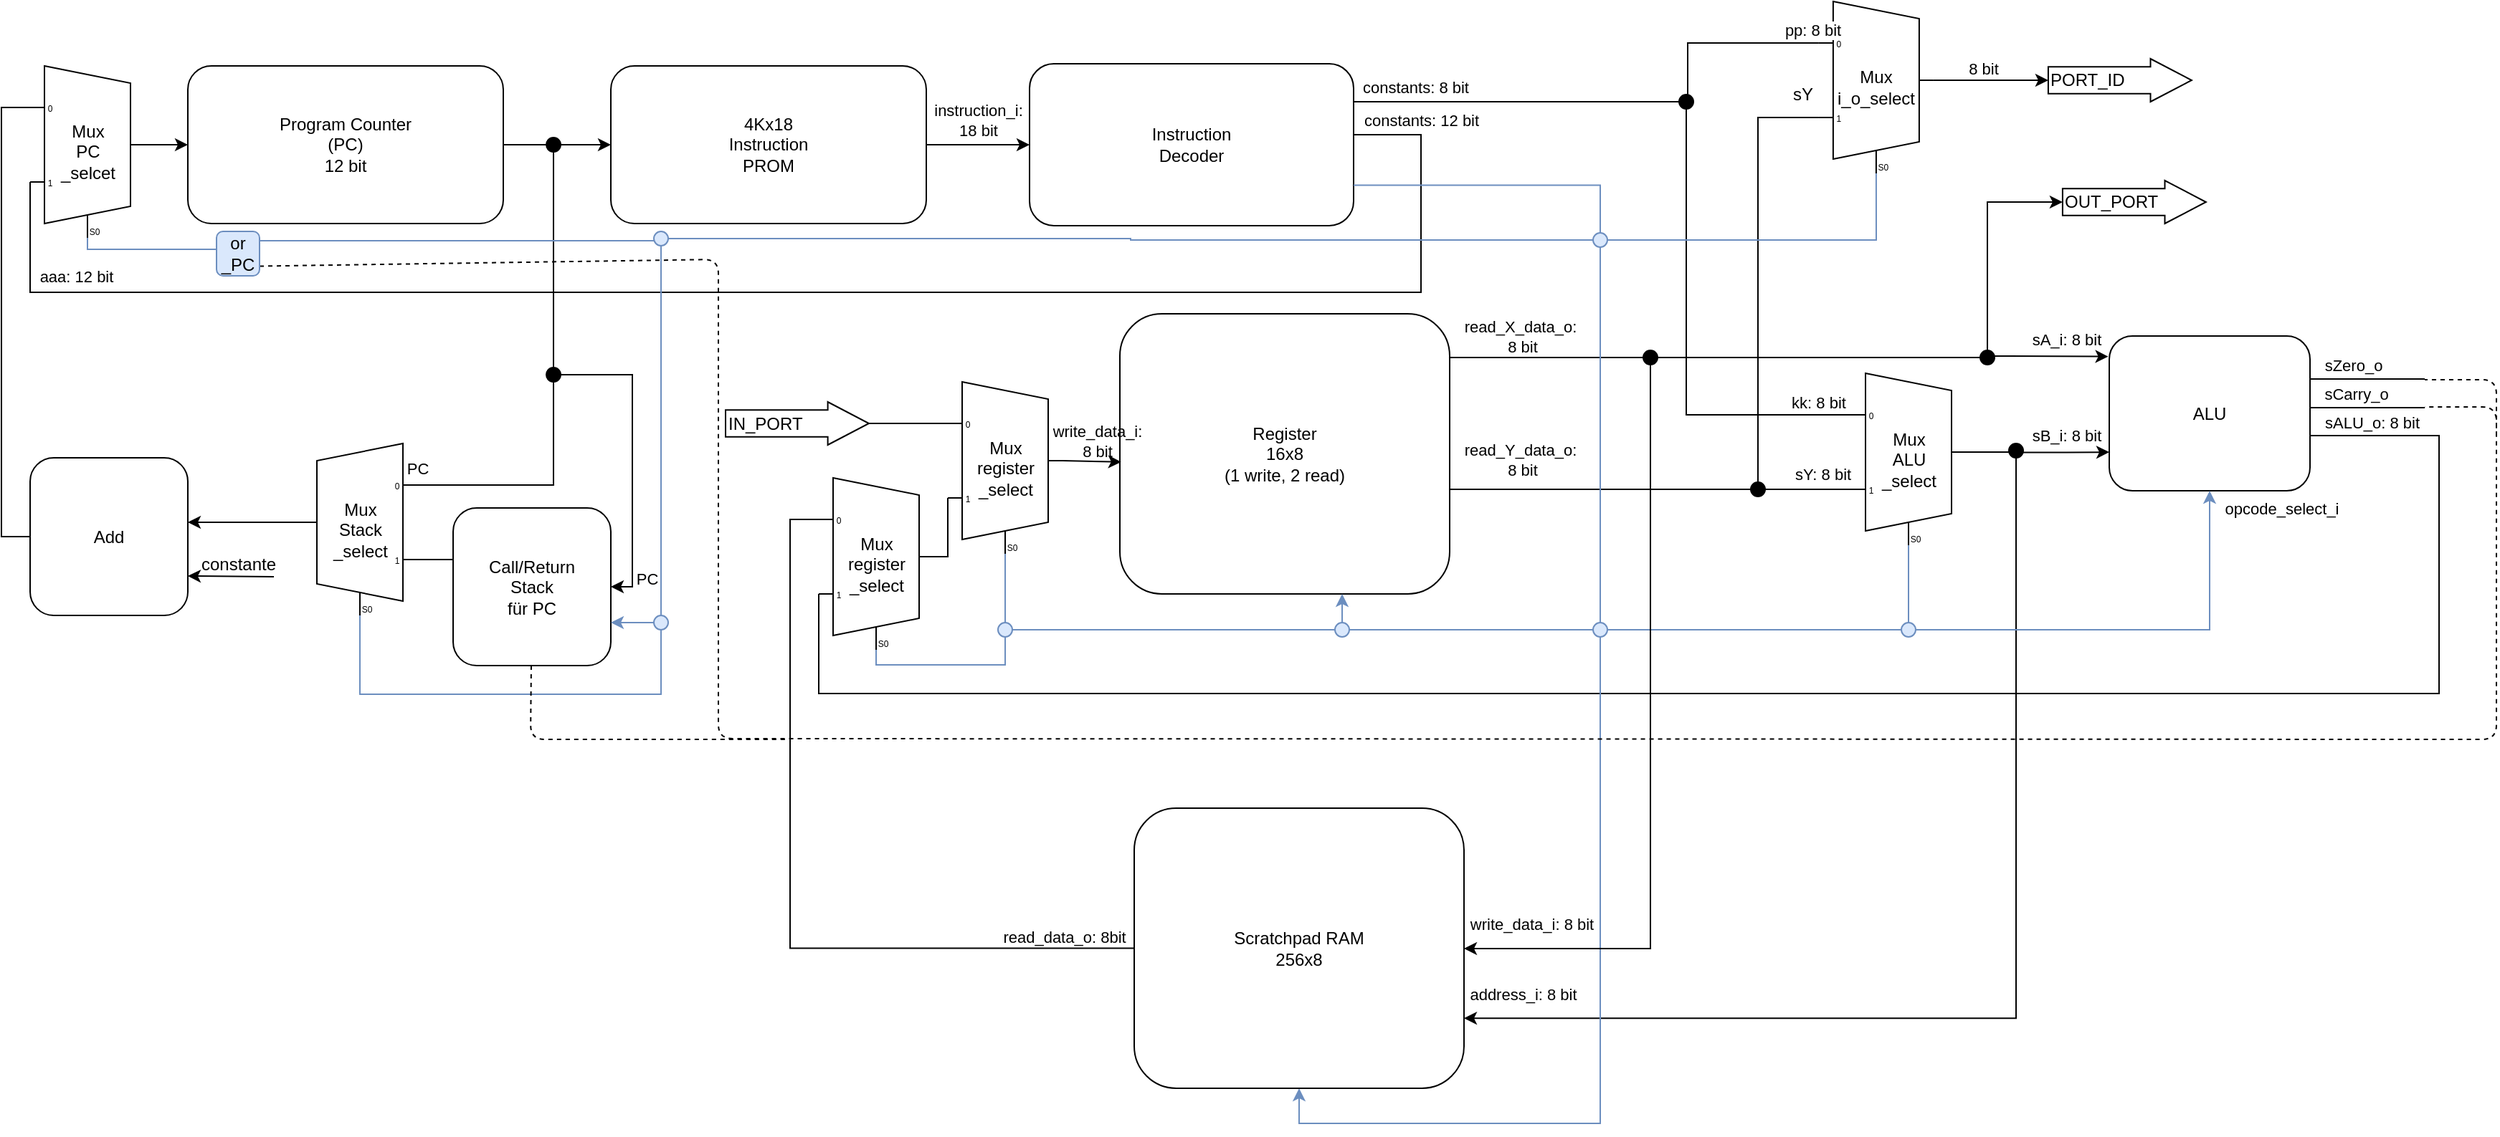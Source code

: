 <mxfile version="13.0.3" type="device" pages="3"><diagram name="BlockdiagramErweitert" id="yJq7Kx7c5P1sjXPYET0F"><mxGraphModel dx="2426" dy="541" grid="1" gridSize="10" guides="1" tooltips="1" connect="1" arrows="1" fold="1" page="1" pageScale="1" pageWidth="1100" pageHeight="850" background="#ffffff" math="0" shadow="0"><root><mxCell id="Wl6MCWm7SosT41rog6Aj-0"/><mxCell id="Wl6MCWm7SosT41rog6Aj-1" parent="Wl6MCWm7SosT41rog6Aj-0"/><mxCell id="Wl6MCWm7SosT41rog6Aj-2" style="edgeStyle=orthogonalEdgeStyle;rounded=0;orthogonalLoop=1;jettySize=auto;html=1;" parent="Wl6MCWm7SosT41rog6Aj-1" source="Wl6MCWm7SosT41rog6Aj-4" target="Wl6MCWm7SosT41rog6Aj-8" edge="1"><mxGeometry relative="1" as="geometry"/></mxCell><mxCell id="Wl6MCWm7SosT41rog6Aj-3" value="instruction_i:&lt;br&gt;18 bit" style="edgeLabel;html=1;align=center;verticalAlign=middle;resizable=0;points=[];labelBackgroundColor=none;" parent="Wl6MCWm7SosT41rog6Aj-2" vertex="1" connectable="0"><mxGeometry x="-0.27" relative="1" as="geometry"><mxPoint x="9.17" y="-17" as="offset"/></mxGeometry></mxCell><mxCell id="Wl6MCWm7SosT41rog6Aj-4" value="4Kx18&lt;br&gt;Instruction&lt;br&gt;PROM" style="rounded=1;whiteSpace=wrap;html=1;" parent="Wl6MCWm7SosT41rog6Aj-1" vertex="1"><mxGeometry x="525" y="902" width="220" height="110" as="geometry"/></mxCell><mxCell id="Wl6MCWm7SosT41rog6Aj-5" style="edgeStyle=orthogonalEdgeStyle;rounded=0;orthogonalLoop=1;jettySize=auto;html=1;entryX=0;entryY=0.5;entryDx=0;entryDy=0;endArrow=none;endFill=0;" parent="Wl6MCWm7SosT41rog6Aj-1" source="Wl6MCWm7SosT41rog6Aj-6" target="Wl6MCWm7SosT41rog6Aj-86" edge="1"><mxGeometry relative="1" as="geometry"/></mxCell><mxCell id="Wl6MCWm7SosT41rog6Aj-6" value="Program Counter&lt;br&gt;(PC)&lt;br&gt;12 bit" style="rounded=1;whiteSpace=wrap;html=1;" parent="Wl6MCWm7SosT41rog6Aj-1" vertex="1"><mxGeometry x="230" y="902" width="220" height="110" as="geometry"/></mxCell><mxCell id="MgSnjcvazn3XWVTdxrAQ-0" style="edgeStyle=orthogonalEdgeStyle;rounded=0;orthogonalLoop=1;jettySize=auto;html=1;entryX=0;entryY=0.65;entryDx=0;entryDy=3;entryPerimeter=0;endArrow=none;endFill=0;" parent="Wl6MCWm7SosT41rog6Aj-1" source="Wl6MCWm7SosT41rog6Aj-8" target="Wl6MCWm7SosT41rog6Aj-78" edge="1"><mxGeometry relative="1" as="geometry"><mxPoint x="990.0" y="1040" as="targetPoint"/><Array as="points"><mxPoint x="1090" y="950"/><mxPoint x="1090" y="1060"/><mxPoint x="120" y="1060"/></Array></mxGeometry></mxCell><mxCell id="MgSnjcvazn3XWVTdxrAQ-1" value="aaa: 12 bit" style="edgeLabel;html=1;align=center;verticalAlign=middle;resizable=0;points=[];" parent="MgSnjcvazn3XWVTdxrAQ-0" vertex="1" connectable="0"><mxGeometry x="0.835" y="-3" relative="1" as="geometry"><mxPoint x="9.29" y="-8.53" as="offset"/></mxGeometry></mxCell><mxCell id="MgSnjcvazn3XWVTdxrAQ-4" value="constants: 12 bit" style="edgeLabel;html=1;align=center;verticalAlign=middle;resizable=0;points=[];" parent="MgSnjcvazn3XWVTdxrAQ-0" vertex="1" connectable="0"><mxGeometry x="-0.969" y="-2" relative="1" as="geometry"><mxPoint x="28.2" y="-12" as="offset"/></mxGeometry></mxCell><mxCell id="MgSnjcvazn3XWVTdxrAQ-2" style="edgeStyle=orthogonalEdgeStyle;rounded=0;orthogonalLoop=1;jettySize=auto;html=1;entryX=0;entryY=0.5;entryDx=0;entryDy=0;endArrow=none;endFill=0;" parent="Wl6MCWm7SosT41rog6Aj-1" source="Wl6MCWm7SosT41rog6Aj-8" target="Wl6MCWm7SosT41rog6Aj-42" edge="1"><mxGeometry relative="1" as="geometry"><Array as="points"><mxPoint x="1100" y="927"/><mxPoint x="1100" y="927"/></Array></mxGeometry></mxCell><mxCell id="MgSnjcvazn3XWVTdxrAQ-3" value="constants: 8 bit" style="edgeLabel;html=1;align=center;verticalAlign=middle;resizable=0;points=[];" parent="MgSnjcvazn3XWVTdxrAQ-2" vertex="1" connectable="0"><mxGeometry x="-0.498" y="-43" relative="1" as="geometry"><mxPoint x="-13.8" y="-53" as="offset"/></mxGeometry></mxCell><mxCell id="Wl6MCWm7SosT41rog6Aj-8" value="Instruction&lt;br&gt;Decoder" style="rounded=1;whiteSpace=wrap;html=1;" parent="Wl6MCWm7SosT41rog6Aj-1" vertex="1"><mxGeometry x="817" y="900.5" width="226" height="113" as="geometry"/></mxCell><mxCell id="Wl6MCWm7SosT41rog6Aj-9" style="edgeStyle=orthogonalEdgeStyle;rounded=0;orthogonalLoop=1;jettySize=auto;html=1;fillColor=#ffffff;endArrow=none;endFill=0;" parent="Wl6MCWm7SosT41rog6Aj-1" source="Wl6MCWm7SosT41rog6Aj-13" target="Wl6MCWm7SosT41rog6Aj-47" edge="1"><mxGeometry relative="1" as="geometry"><Array as="points"><mxPoint x="1210" y="1197.5"/><mxPoint x="1210" y="1197.5"/></Array></mxGeometry></mxCell><mxCell id="Wl6MCWm7SosT41rog6Aj-10" value="read_Y_data_o:&lt;br&gt;&amp;nbsp;8 bit" style="edgeLabel;html=1;align=center;verticalAlign=middle;resizable=0;points=[];labelBackgroundColor=none;" parent="Wl6MCWm7SosT41rog6Aj-9" vertex="1" connectable="0"><mxGeometry x="-0.841" y="2" relative="1" as="geometry"><mxPoint x="32.33" y="-19" as="offset"/></mxGeometry></mxCell><mxCell id="Wl6MCWm7SosT41rog6Aj-11" style="edgeStyle=orthogonalEdgeStyle;rounded=0;orthogonalLoop=1;jettySize=auto;html=1;entryX=0;entryY=0.5;entryDx=0;entryDy=0;endArrow=none;endFill=0;" parent="Wl6MCWm7SosT41rog6Aj-1" source="Wl6MCWm7SosT41rog6Aj-13" target="Wl6MCWm7SosT41rog6Aj-102" edge="1"><mxGeometry relative="1" as="geometry"><Array as="points"><mxPoint x="1140" y="1106"/></Array></mxGeometry></mxCell><mxCell id="Wl6MCWm7SosT41rog6Aj-12" value="read_X_data_o:&lt;br&gt;&amp;nbsp;8 bit" style="edgeLabel;html=1;align=center;verticalAlign=middle;resizable=0;points=[];labelBackgroundColor=none;" parent="Wl6MCWm7SosT41rog6Aj-11" vertex="1" connectable="0"><mxGeometry x="-0.727" relative="1" as="geometry"><mxPoint x="30.67" y="-15" as="offset"/></mxGeometry></mxCell><mxCell id="Wl6MCWm7SosT41rog6Aj-13" value="Register&lt;br&gt;16x8&lt;br&gt;(1 write, 2 read)" style="rounded=1;whiteSpace=wrap;html=1;" parent="Wl6MCWm7SosT41rog6Aj-1" vertex="1"><mxGeometry x="880" y="1075" width="230" height="195.5" as="geometry"/></mxCell><mxCell id="Wl6MCWm7SosT41rog6Aj-14" style="edgeStyle=orthogonalEdgeStyle;rounded=0;orthogonalLoop=1;jettySize=auto;html=1;fillColor=#ffffff;entryX=0;entryY=0.217;entryDx=0;entryDy=3;entryPerimeter=0;endArrow=none;endFill=0;" parent="Wl6MCWm7SosT41rog6Aj-1" source="Wl6MCWm7SosT41rog6Aj-15" target="Wl6MCWm7SosT41rog6Aj-23" edge="1"><mxGeometry relative="1" as="geometry"/></mxCell><mxCell id="Wl6MCWm7SosT41rog6Aj-15" value="IN_PORT" style="shape=singleArrow;whiteSpace=wrap;html=1;arrowWidth=0.629;arrowSize=0.287;align=left;" parent="Wl6MCWm7SosT41rog6Aj-1" vertex="1"><mxGeometry x="605" y="1136.5" width="100" height="30" as="geometry"/></mxCell><mxCell id="Wl6MCWm7SosT41rog6Aj-16" value="PORT_ID" style="shape=singleArrow;whiteSpace=wrap;html=1;arrowWidth=0.629;arrowSize=0.287;align=left;" parent="Wl6MCWm7SosT41rog6Aj-1" vertex="1"><mxGeometry x="1527.45" y="897" width="100" height="30" as="geometry"/></mxCell><mxCell id="Wl6MCWm7SosT41rog6Aj-17" value="OUT_PORT" style="shape=singleArrow;whiteSpace=wrap;html=1;arrowWidth=0.629;arrowSize=0.287;align=left;" parent="Wl6MCWm7SosT41rog6Aj-1" vertex="1"><mxGeometry x="1537.45" y="982" width="100" height="30" as="geometry"/></mxCell><mxCell id="Wl6MCWm7SosT41rog6Aj-18" style="edgeStyle=orthogonalEdgeStyle;rounded=0;orthogonalLoop=1;jettySize=auto;html=1;exitX=1;exitY=0.5;exitDx=0;exitDy=-5;exitPerimeter=0;fillColor=#ffffff;" parent="Wl6MCWm7SosT41rog6Aj-1" source="Wl6MCWm7SosT41rog6Aj-20" target="Wl6MCWm7SosT41rog6Aj-16" edge="1"><mxGeometry relative="1" as="geometry"/></mxCell><mxCell id="Wl6MCWm7SosT41rog6Aj-19" value="8 bit" style="edgeLabel;html=1;align=center;verticalAlign=middle;resizable=0;points=[];" parent="Wl6MCWm7SosT41rog6Aj-18" vertex="1" connectable="0"><mxGeometry x="0.308" y="1" relative="1" as="geometry"><mxPoint x="-18.33" y="-7" as="offset"/></mxGeometry></mxCell><mxCell id="Wl6MCWm7SosT41rog6Aj-20" value="Mux&lt;br&gt;i_o_select" style="shadow=0;dashed=0;align=center;html=1;strokeWidth=1;shape=mxgraph.electrical.abstract.mux2;" parent="Wl6MCWm7SosT41rog6Aj-1" vertex="1"><mxGeometry x="1367.45" y="857" width="80" height="120" as="geometry"/></mxCell><mxCell id="Wl6MCWm7SosT41rog6Aj-21" style="edgeStyle=orthogonalEdgeStyle;rounded=0;orthogonalLoop=1;jettySize=auto;html=1;fillColor=#ffffff;exitX=1;exitY=0.5;exitDx=0;exitDy=-5;exitPerimeter=0;entryX=0.004;entryY=0.529;entryDx=0;entryDy=0;entryPerimeter=0;" parent="Wl6MCWm7SosT41rog6Aj-1" source="Wl6MCWm7SosT41rog6Aj-23" target="Wl6MCWm7SosT41rog6Aj-13" edge="1"><mxGeometry relative="1" as="geometry"><mxPoint x="940" y="1205.5" as="targetPoint"/><Array as="points"><mxPoint x="881" y="1178"/></Array><mxPoint x="790" y="1201.5" as="sourcePoint"/></mxGeometry></mxCell><mxCell id="Wl6MCWm7SosT41rog6Aj-22" value="write_data_i: &lt;br&gt;8 bit" style="edgeLabel;html=1;align=center;verticalAlign=middle;resizable=0;points=[];labelBackgroundColor=none;" parent="Wl6MCWm7SosT41rog6Aj-21" vertex="1" connectable="0"><mxGeometry x="-0.707" y="1" relative="1" as="geometry"><mxPoint x="18.15" y="-13.13" as="offset"/></mxGeometry></mxCell><mxCell id="Wl6MCWm7SosT41rog6Aj-23" value="Mux&lt;br&gt;register&lt;br&gt;_select" style="shadow=0;dashed=0;align=center;html=1;strokeWidth=1;shape=mxgraph.electrical.abstract.mux2;" parent="Wl6MCWm7SosT41rog6Aj-1" vertex="1"><mxGeometry x="760" y="1122.5" width="80" height="120" as="geometry"/></mxCell><mxCell id="Wl6MCWm7SosT41rog6Aj-26" style="edgeStyle=orthogonalEdgeStyle;rounded=0;orthogonalLoop=1;jettySize=auto;html=1;exitX=0.625;exitY=-0.002;exitDx=0;exitDy=0;entryX=0;entryY=0.75;entryDx=0;entryDy=0;fillColor=#ffffff;startArrow=none;exitPerimeter=0;" parent="Wl6MCWm7SosT41rog6Aj-1" source="Wl6MCWm7SosT41rog6Aj-108" target="Wl6MCWm7SosT41rog6Aj-31" edge="1"><mxGeometry relative="1" as="geometry"><Array as="points"/></mxGeometry></mxCell><mxCell id="Wl6MCWm7SosT41rog6Aj-27" value="sB_i: 8 bit" style="edgeLabel;html=1;align=center;verticalAlign=middle;resizable=0;points=[];labelBackgroundColor=none;" parent="Wl6MCWm7SosT41rog6Aj-26" vertex="1" connectable="0"><mxGeometry x="0.3" relative="1" as="geometry"><mxPoint x="-8.78" y="-11.52" as="offset"/></mxGeometry></mxCell><mxCell id="Wl6MCWm7SosT41rog6Aj-28" value="Mux&lt;br&gt;ALU&lt;br&gt;_select" style="shadow=0;dashed=0;align=center;html=1;strokeWidth=1;shape=mxgraph.electrical.abstract.mux2;" parent="Wl6MCWm7SosT41rog6Aj-1" vertex="1"><mxGeometry x="1390" y="1116.5" width="80" height="120" as="geometry"/></mxCell><mxCell id="Wl6MCWm7SosT41rog6Aj-29" style="edgeStyle=orthogonalEdgeStyle;rounded=0;orthogonalLoop=1;jettySize=auto;html=1;fillColor=#ffffff;entryX=0;entryY=0.5;entryDx=0;entryDy=0;endArrow=none;endFill=0;" parent="Wl6MCWm7SosT41rog6Aj-1" source="Wl6MCWm7SosT41rog6Aj-31" edge="1"><mxGeometry relative="1" as="geometry"><mxPoint x="1790" y="1120.5" as="targetPoint"/><Array as="points"><mxPoint x="1730" y="1120.5"/><mxPoint x="1730" y="1120.5"/></Array></mxGeometry></mxCell><mxCell id="EKzd-9yR7KLXX1nt1KIR-0" value="sZero_o" style="edgeLabel;html=1;align=center;verticalAlign=middle;resizable=0;points=[];labelBackgroundColor=none;" parent="Wl6MCWm7SosT41rog6Aj-29" vertex="1" connectable="0"><mxGeometry x="-0.752" relative="1" as="geometry"><mxPoint x="20" y="-10.02" as="offset"/></mxGeometry></mxCell><mxCell id="Wl6MCWm7SosT41rog6Aj-30" style="edgeStyle=orthogonalEdgeStyle;rounded=0;orthogonalLoop=1;jettySize=auto;html=1;fillColor=#ffffff;endArrow=none;endFill=0;" parent="Wl6MCWm7SosT41rog6Aj-1" source="Wl6MCWm7SosT41rog6Aj-31" edge="1"><mxGeometry relative="1" as="geometry"><Array as="points"><mxPoint x="1730" y="1140.5"/><mxPoint x="1730" y="1140.5"/></Array><mxPoint x="1790" y="1140.483" as="targetPoint"/></mxGeometry></mxCell><mxCell id="EKzd-9yR7KLXX1nt1KIR-1" value="sCarry_o" style="edgeLabel;html=1;align=center;verticalAlign=middle;resizable=0;points=[];" parent="Wl6MCWm7SosT41rog6Aj-30" vertex="1" connectable="0"><mxGeometry x="-0.764" y="1" relative="1" as="geometry"><mxPoint x="22.4" y="-9.02" as="offset"/></mxGeometry></mxCell><mxCell id="EKzd-9yR7KLXX1nt1KIR-5" style="edgeStyle=orthogonalEdgeStyle;rounded=0;orthogonalLoop=1;jettySize=auto;html=1;entryX=0;entryY=0.65;entryDx=0;entryDy=3;entryPerimeter=0;endArrow=none;endFill=0;" parent="Wl6MCWm7SosT41rog6Aj-1" source="Wl6MCWm7SosT41rog6Aj-31" target="Wl6MCWm7SosT41rog6Aj-104" edge="1"><mxGeometry relative="1" as="geometry"><Array as="points"><mxPoint x="1800" y="1160"/><mxPoint x="1800" y="1340"/><mxPoint x="670" y="1340"/></Array><mxPoint x="1750" y="1320" as="targetPoint"/></mxGeometry></mxCell><mxCell id="EKzd-9yR7KLXX1nt1KIR-6" value="sALU_o: 8 bit" style="edgeLabel;html=1;align=center;verticalAlign=middle;resizable=0;points=[];labelBackgroundColor=none;" parent="EKzd-9yR7KLXX1nt1KIR-5" vertex="1" connectable="0"><mxGeometry x="-0.686" relative="1" as="geometry"><mxPoint x="-47.0" y="-149.3" as="offset"/></mxGeometry></mxCell><mxCell id="Wl6MCWm7SosT41rog6Aj-31" value="ALU" style="rounded=1;whiteSpace=wrap;html=1;" parent="Wl6MCWm7SosT41rog6Aj-1" vertex="1"><mxGeometry x="1570" y="1090.5" width="140" height="108" as="geometry"/></mxCell><mxCell id="Wl6MCWm7SosT41rog6Aj-36" style="edgeStyle=orthogonalEdgeStyle;rounded=0;orthogonalLoop=1;jettySize=auto;html=1;fillColor=#dae8fc;strokeColor=#6c8ebf;endArrow=none;endFill=0;exitX=1;exitY=0.75;exitDx=0;exitDy=0;" parent="Wl6MCWm7SosT41rog6Aj-1" source="Wl6MCWm7SosT41rog6Aj-8" target="Wl6MCWm7SosT41rog6Aj-60" edge="1"><mxGeometry relative="1" as="geometry"><mxPoint x="980" y="1020.5" as="targetPoint"/><Array as="points"><mxPoint x="1215" y="985.5"/></Array></mxGeometry></mxCell><mxCell id="Wl6MCWm7SosT41rog6Aj-38" style="edgeStyle=orthogonalEdgeStyle;rounded=0;orthogonalLoop=1;jettySize=auto;html=1;entryX=0;entryY=0.217;entryDx=0;entryDy=3;entryPerimeter=0;fillColor=#ffffff;endArrow=none;endFill=0;" parent="Wl6MCWm7SosT41rog6Aj-1" source="Wl6MCWm7SosT41rog6Aj-42" target="Wl6MCWm7SosT41rog6Aj-20" edge="1"><mxGeometry relative="1" as="geometry"><Array as="points"><mxPoint x="1276" y="886"/></Array></mxGeometry></mxCell><mxCell id="Wl6MCWm7SosT41rog6Aj-39" value="pp: 8 bit" style="edgeLabel;html=1;align=center;verticalAlign=middle;resizable=0;points=[];" parent="Wl6MCWm7SosT41rog6Aj-38" vertex="1" connectable="0"><mxGeometry x="0.482" y="-28" relative="1" as="geometry"><mxPoint x="28" y="-37" as="offset"/></mxGeometry></mxCell><mxCell id="Wl6MCWm7SosT41rog6Aj-40" style="edgeStyle=orthogonalEdgeStyle;rounded=0;orthogonalLoop=1;jettySize=auto;html=1;entryX=0;entryY=0.217;entryDx=0;entryDy=3;entryPerimeter=0;fillColor=#ffffff;endArrow=none;endFill=0;" parent="Wl6MCWm7SosT41rog6Aj-1" source="Wl6MCWm7SosT41rog6Aj-42" target="Wl6MCWm7SosT41rog6Aj-28" edge="1"><mxGeometry relative="1" as="geometry"><Array as="points"><mxPoint x="1275" y="1145.5"/></Array></mxGeometry></mxCell><mxCell id="Wl6MCWm7SosT41rog6Aj-41" value="kk: 8 bit" style="edgeLabel;html=1;align=center;verticalAlign=middle;resizable=0;points=[];" parent="Wl6MCWm7SosT41rog6Aj-40" vertex="1" connectable="0"><mxGeometry x="0.85" relative="1" as="geometry"><mxPoint x="1.5" y="-9" as="offset"/></mxGeometry></mxCell><mxCell id="Wl6MCWm7SosT41rog6Aj-42" value="" style="ellipse;whiteSpace=wrap;html=1;aspect=fixed;fillColor=#000000;" parent="Wl6MCWm7SosT41rog6Aj-1" vertex="1"><mxGeometry x="1270" y="922" width="10" height="10" as="geometry"/></mxCell><mxCell id="Wl6MCWm7SosT41rog6Aj-43" style="edgeStyle=orthogonalEdgeStyle;rounded=0;orthogonalLoop=1;jettySize=auto;html=1;entryX=0;entryY=0.65;entryDx=0;entryDy=3;entryPerimeter=0;fillColor=#ffffff;endArrow=none;endFill=0;" parent="Wl6MCWm7SosT41rog6Aj-1" source="Wl6MCWm7SosT41rog6Aj-47" target="Wl6MCWm7SosT41rog6Aj-28" edge="1"><mxGeometry relative="1" as="geometry"/></mxCell><mxCell id="Wl6MCWm7SosT41rog6Aj-44" value="sY: 8 bit" style="edgeLabel;html=1;align=center;verticalAlign=middle;resizable=0;points=[];" parent="Wl6MCWm7SosT41rog6Aj-43" vertex="1" connectable="0"><mxGeometry x="0.34" y="2" relative="1" as="geometry"><mxPoint x="-0.4" y="-9" as="offset"/></mxGeometry></mxCell><mxCell id="Wl6MCWm7SosT41rog6Aj-45" style="edgeStyle=orthogonalEdgeStyle;rounded=0;orthogonalLoop=1;jettySize=auto;html=1;fillColor=#ffffff;entryX=0;entryY=0.65;entryDx=0;entryDy=3;entryPerimeter=0;endArrow=none;endFill=0;" parent="Wl6MCWm7SosT41rog6Aj-1" source="Wl6MCWm7SosT41rog6Aj-47" target="Wl6MCWm7SosT41rog6Aj-20" edge="1"><mxGeometry relative="1" as="geometry"><mxPoint x="1762.19" y="910.5" as="targetPoint"/><Array as="points"><mxPoint x="1325" y="938"/></Array></mxGeometry></mxCell><mxCell id="Wl6MCWm7SosT41rog6Aj-46" style="edgeStyle=orthogonalEdgeStyle;rounded=0;orthogonalLoop=1;jettySize=auto;html=1;entryX=1;entryY=0.75;entryDx=0;entryDy=0;endArrow=classic;endFill=1;exitX=1;exitY=0.5;exitDx=0;exitDy=0;" parent="Wl6MCWm7SosT41rog6Aj-1" source="Wl6MCWm7SosT41rog6Aj-108" target="Wl6MCWm7SosT41rog6Aj-99" edge="1"><mxGeometry relative="1" as="geometry"><Array as="points"><mxPoint x="1505" y="1567"/></Array></mxGeometry></mxCell><mxCell id="EKzd-9yR7KLXX1nt1KIR-10" value="address_i: 8 bit" style="edgeLabel;html=1;align=center;verticalAlign=middle;resizable=0;points=[];labelBackgroundColor=none;" parent="Wl6MCWm7SosT41rog6Aj-46" vertex="1" connectable="0"><mxGeometry x="0.954" relative="1" as="geometry"><mxPoint x="22.16" y="-16.62" as="offset"/></mxGeometry></mxCell><mxCell id="Wl6MCWm7SosT41rog6Aj-47" value="" style="ellipse;whiteSpace=wrap;html=1;aspect=fixed;fillColor=#000000;" parent="Wl6MCWm7SosT41rog6Aj-1" vertex="1"><mxGeometry x="1320" y="1192.5" width="10" height="10" as="geometry"/></mxCell><mxCell id="Wl6MCWm7SosT41rog6Aj-48" style="edgeStyle=orthogonalEdgeStyle;rounded=0;orthogonalLoop=1;jettySize=auto;html=1;entryX=0;entryY=0.5;entryDx=0;entryDy=0;entryPerimeter=0;fillColor=#ffffff;" parent="Wl6MCWm7SosT41rog6Aj-1" source="Wl6MCWm7SosT41rog6Aj-51" target="Wl6MCWm7SosT41rog6Aj-17" edge="1"><mxGeometry relative="1" as="geometry"><Array as="points"><mxPoint x="1485" y="997"/></Array></mxGeometry></mxCell><mxCell id="Wl6MCWm7SosT41rog6Aj-49" style="edgeStyle=orthogonalEdgeStyle;rounded=0;orthogonalLoop=1;jettySize=auto;html=1;entryX=-0.005;entryY=0.142;entryDx=0;entryDy=0;fillColor=#ffffff;entryPerimeter=0;exitX=1;exitY=0.5;exitDx=0;exitDy=0;" parent="Wl6MCWm7SosT41rog6Aj-1" source="Wl6MCWm7SosT41rog6Aj-51" edge="1"><mxGeometry relative="1" as="geometry"><mxPoint x="1390" y="1086.5" as="sourcePoint"/><mxPoint x="1569.3" y="1104.836" as="targetPoint"/><Array as="points"><mxPoint x="1490" y="1104.5"/><mxPoint x="1500" y="1104.5"/></Array></mxGeometry></mxCell><mxCell id="Wl6MCWm7SosT41rog6Aj-50" value="sA_i: 8 bit" style="edgeLabel;html=1;align=center;verticalAlign=middle;resizable=0;points=[];labelBackgroundColor=none;" parent="Wl6MCWm7SosT41rog6Aj-49" vertex="1" connectable="0"><mxGeometry x="0.658" y="2" relative="1" as="geometry"><mxPoint x="-15.68" y="-10.27" as="offset"/></mxGeometry></mxCell><mxCell id="Wl6MCWm7SosT41rog6Aj-51" value="" style="ellipse;whiteSpace=wrap;html=1;aspect=fixed;fillColor=#000000;" parent="Wl6MCWm7SosT41rog6Aj-1" vertex="1"><mxGeometry x="1480" y="1100.5" width="10" height="10" as="geometry"/></mxCell><mxCell id="Wl6MCWm7SosT41rog6Aj-57" style="edgeStyle=orthogonalEdgeStyle;rounded=0;orthogonalLoop=1;jettySize=auto;html=1;fillColor=#dae8fc;strokeColor=#6c8ebf;entryX=0.5;entryY=0;entryDx=0;entryDy=0;endArrow=none;endFill=0;" parent="Wl6MCWm7SosT41rog6Aj-1" source="Wl6MCWm7SosT41rog6Aj-60" target="Wl6MCWm7SosT41rog6Aj-67" edge="1"><mxGeometry relative="1" as="geometry"><Array as="points"/></mxGeometry></mxCell><mxCell id="Wl6MCWm7SosT41rog6Aj-58" style="edgeStyle=orthogonalEdgeStyle;rounded=0;orthogonalLoop=1;jettySize=auto;html=1;entryX=0.375;entryY=1;entryDx=10;entryDy=0;entryPerimeter=0;fillColor=#dae8fc;strokeColor=#6c8ebf;endArrow=none;endFill=0;" parent="Wl6MCWm7SosT41rog6Aj-1" source="Wl6MCWm7SosT41rog6Aj-60" target="Wl6MCWm7SosT41rog6Aj-20" edge="1"><mxGeometry relative="1" as="geometry"><mxPoint x="1390" y="1023.5" as="targetPoint"/></mxGeometry></mxCell><mxCell id="Wl6MCWm7SosT41rog6Aj-59" style="edgeStyle=orthogonalEdgeStyle;rounded=0;orthogonalLoop=1;jettySize=auto;html=1;entryX=1;entryY=0.5;entryDx=0;entryDy=0;endArrow=none;endFill=0;fillColor=#dae8fc;strokeColor=#6c8ebf;" parent="Wl6MCWm7SosT41rog6Aj-1" source="Wl6MCWm7SosT41rog6Aj-60" target="Wl6MCWm7SosT41rog6Aj-94" edge="1"><mxGeometry relative="1" as="geometry"/></mxCell><mxCell id="Wl6MCWm7SosT41rog6Aj-60" value="" style="ellipse;whiteSpace=wrap;html=1;aspect=fixed;fillColor=#dae8fc;strokeColor=#6c8ebf;" parent="Wl6MCWm7SosT41rog6Aj-1" vertex="1"><mxGeometry x="1210" y="1018.5" width="10" height="10" as="geometry"/></mxCell><mxCell id="Wl6MCWm7SosT41rog6Aj-61" style="edgeStyle=orthogonalEdgeStyle;rounded=0;orthogonalLoop=1;jettySize=auto;html=1;entryX=0.375;entryY=1;entryDx=10;entryDy=0;entryPerimeter=0;fillColor=#dae8fc;strokeColor=#6c8ebf;endArrow=none;endFill=0;" parent="Wl6MCWm7SosT41rog6Aj-1" source="Wl6MCWm7SosT41rog6Aj-63" target="Wl6MCWm7SosT41rog6Aj-28" edge="1"><mxGeometry relative="1" as="geometry"/></mxCell><mxCell id="Wl6MCWm7SosT41rog6Aj-62" style="edgeStyle=orthogonalEdgeStyle;rounded=0;orthogonalLoop=1;jettySize=auto;html=1;fillColor=#dae8fc;strokeColor=#6c8ebf;" parent="Wl6MCWm7SosT41rog6Aj-1" source="Wl6MCWm7SosT41rog6Aj-63" target="Wl6MCWm7SosT41rog6Aj-31" edge="1"><mxGeometry relative="1" as="geometry"/></mxCell><mxCell id="EKzd-9yR7KLXX1nt1KIR-8" value="opcode_select_i" style="edgeLabel;html=1;align=center;verticalAlign=middle;resizable=0;points=[];" parent="Wl6MCWm7SosT41rog6Aj-62" vertex="1" connectable="0"><mxGeometry x="0.858" relative="1" as="geometry"><mxPoint x="50" y="-9.17" as="offset"/></mxGeometry></mxCell><mxCell id="Wl6MCWm7SosT41rog6Aj-63" value="" style="ellipse;whiteSpace=wrap;html=1;aspect=fixed;fillColor=#dae8fc;strokeColor=#6c8ebf;" parent="Wl6MCWm7SosT41rog6Aj-1" vertex="1"><mxGeometry x="1425" y="1290.5" width="10" height="10" as="geometry"/></mxCell><mxCell id="Wl6MCWm7SosT41rog6Aj-64" style="edgeStyle=orthogonalEdgeStyle;rounded=0;orthogonalLoop=1;jettySize=auto;html=1;entryX=0;entryY=0.5;entryDx=0;entryDy=0;fillColor=#dae8fc;strokeColor=#6c8ebf;endArrow=none;endFill=0;" parent="Wl6MCWm7SosT41rog6Aj-1" source="Wl6MCWm7SosT41rog6Aj-67" target="Wl6MCWm7SosT41rog6Aj-63" edge="1"><mxGeometry relative="1" as="geometry"/></mxCell><mxCell id="Wl6MCWm7SosT41rog6Aj-65" style="edgeStyle=orthogonalEdgeStyle;rounded=0;orthogonalLoop=1;jettySize=auto;html=1;entryX=1;entryY=0.5;entryDx=0;entryDy=0;fillColor=#dae8fc;strokeColor=#6c8ebf;endArrow=none;endFill=0;" parent="Wl6MCWm7SosT41rog6Aj-1" source="Wl6MCWm7SosT41rog6Aj-67" target="Wl6MCWm7SosT41rog6Aj-70" edge="1"><mxGeometry relative="1" as="geometry"/></mxCell><mxCell id="Wl6MCWm7SosT41rog6Aj-66" style="edgeStyle=orthogonalEdgeStyle;rounded=0;orthogonalLoop=1;jettySize=auto;html=1;fillColor=#dae8fc;strokeColor=#6c8ebf;" parent="Wl6MCWm7SosT41rog6Aj-1" source="Wl6MCWm7SosT41rog6Aj-67" target="Wl6MCWm7SosT41rog6Aj-99" edge="1"><mxGeometry relative="1" as="geometry"><Array as="points"><mxPoint x="1215" y="1640"/><mxPoint x="1005" y="1640"/></Array></mxGeometry></mxCell><mxCell id="Wl6MCWm7SosT41rog6Aj-67" value="" style="ellipse;whiteSpace=wrap;html=1;aspect=fixed;fillColor=#dae8fc;strokeColor=#6c8ebf;" parent="Wl6MCWm7SosT41rog6Aj-1" vertex="1"><mxGeometry x="1210" y="1290.5" width="10" height="10" as="geometry"/></mxCell><mxCell id="Wl6MCWm7SosT41rog6Aj-68" style="edgeStyle=orthogonalEdgeStyle;rounded=0;orthogonalLoop=1;jettySize=auto;html=1;exitX=0;exitY=0.5;exitDx=0;exitDy=0;entryX=1;entryY=0.5;entryDx=0;entryDy=0;fillColor=#dae8fc;strokeColor=#6c8ebf;endArrow=none;endFill=0;" parent="Wl6MCWm7SosT41rog6Aj-1" source="Wl6MCWm7SosT41rog6Aj-70" target="Wl6MCWm7SosT41rog6Aj-107" edge="1"><mxGeometry relative="1" as="geometry"><mxPoint x="800" y="1290.5" as="targetPoint"/><Array as="points"/></mxGeometry></mxCell><mxCell id="Wl6MCWm7SosT41rog6Aj-69" style="edgeStyle=orthogonalEdgeStyle;rounded=0;orthogonalLoop=1;jettySize=auto;html=1;fillColor=#dae8fc;strokeColor=#6c8ebf;" parent="Wl6MCWm7SosT41rog6Aj-1" source="Wl6MCWm7SosT41rog6Aj-70" target="Wl6MCWm7SosT41rog6Aj-13" edge="1"><mxGeometry relative="1" as="geometry"><Array as="points"><mxPoint x="1035" y="1270.5"/><mxPoint x="1035" y="1270.5"/></Array></mxGeometry></mxCell><mxCell id="Wl6MCWm7SosT41rog6Aj-70" value="" style="ellipse;whiteSpace=wrap;html=1;aspect=fixed;fillColor=#dae8fc;strokeColor=#6c8ebf;" parent="Wl6MCWm7SosT41rog6Aj-1" vertex="1"><mxGeometry x="1030" y="1290.5" width="10" height="10" as="geometry"/></mxCell><mxCell id="Wl6MCWm7SosT41rog6Aj-71" value="" style="endArrow=none;dashed=1;html=1;exitX=1;exitY=0.75;exitDx=0;exitDy=0;" parent="Wl6MCWm7SosT41rog6Aj-1" edge="1"><mxGeometry width="50" height="50" relative="1" as="geometry"><mxPoint x="280.0" y="1041.75" as="sourcePoint"/><mxPoint x="1790" y="1121" as="targetPoint"/><Array as="points"><mxPoint x="600" y="1037"/><mxPoint x="600" y="1371.5"/><mxPoint x="1840" y="1372"/><mxPoint x="1840" y="1121"/><mxPoint x="1790" y="1121"/></Array></mxGeometry></mxCell><mxCell id="Wl6MCWm7SosT41rog6Aj-72" value="sY" style="text;html=1;align=center;verticalAlign=middle;resizable=0;points=[];autosize=1;" parent="Wl6MCWm7SosT41rog6Aj-1" vertex="1"><mxGeometry x="1341.45" y="912" width="30" height="20" as="geometry"/></mxCell><mxCell id="Wl6MCWm7SosT41rog6Aj-73" style="edgeStyle=orthogonalEdgeStyle;rounded=0;orthogonalLoop=1;jettySize=auto;html=1;entryX=1;entryY=0.65;entryDx=0;entryDy=3;entryPerimeter=0;endArrow=none;endFill=0;" parent="Wl6MCWm7SosT41rog6Aj-1" source="Wl6MCWm7SosT41rog6Aj-74" target="Wl6MCWm7SosT41rog6Aj-83" edge="1"><mxGeometry relative="1" as="geometry"><Array as="points"><mxPoint x="430" y="1246.5"/><mxPoint x="430" y="1246.5"/></Array></mxGeometry></mxCell><mxCell id="Wl6MCWm7SosT41rog6Aj-74" value="Call/Return&lt;br&gt;Stack&lt;br&gt;für PC" style="rounded=1;whiteSpace=wrap;html=1;" parent="Wl6MCWm7SosT41rog6Aj-1" vertex="1"><mxGeometry x="415" y="1210.5" width="110" height="110" as="geometry"/></mxCell><mxCell id="Wl6MCWm7SosT41rog6Aj-75" style="edgeStyle=orthogonalEdgeStyle;rounded=0;orthogonalLoop=1;jettySize=auto;html=1;entryX=0;entryY=0.217;entryDx=0;entryDy=3;entryPerimeter=0;endArrow=none;endFill=0;" parent="Wl6MCWm7SosT41rog6Aj-1" source="Wl6MCWm7SosT41rog6Aj-76" target="Wl6MCWm7SosT41rog6Aj-78" edge="1"><mxGeometry relative="1" as="geometry"><Array as="points"><mxPoint x="100" y="1230.5"/><mxPoint x="100" y="931.5"/></Array></mxGeometry></mxCell><mxCell id="Wl6MCWm7SosT41rog6Aj-76" value="Add" style="rounded=1;whiteSpace=wrap;html=1;" parent="Wl6MCWm7SosT41rog6Aj-1" vertex="1"><mxGeometry x="120" y="1175.5" width="110" height="110" as="geometry"/></mxCell><mxCell id="Wl6MCWm7SosT41rog6Aj-77" style="edgeStyle=orthogonalEdgeStyle;rounded=0;orthogonalLoop=1;jettySize=auto;html=1;exitX=1;exitY=0.5;exitDx=0;exitDy=-5;exitPerimeter=0;" parent="Wl6MCWm7SosT41rog6Aj-1" source="Wl6MCWm7SosT41rog6Aj-78" target="Wl6MCWm7SosT41rog6Aj-6" edge="1"><mxGeometry relative="1" as="geometry"/></mxCell><mxCell id="Wl6MCWm7SosT41rog6Aj-78" value="Mux&lt;br&gt;PC&lt;br&gt;_selcet" style="shadow=0;dashed=0;align=center;html=1;strokeWidth=1;shape=mxgraph.electrical.abstract.mux2;" parent="Wl6MCWm7SosT41rog6Aj-1" vertex="1"><mxGeometry x="120" y="902" width="80" height="120" as="geometry"/></mxCell><mxCell id="Wl6MCWm7SosT41rog6Aj-79" value="" style="endArrow=classic;html=1;entryX=1;entryY=0.75;entryDx=0;entryDy=0;" parent="Wl6MCWm7SosT41rog6Aj-1" target="Wl6MCWm7SosT41rog6Aj-76" edge="1"><mxGeometry width="50" height="50" relative="1" as="geometry"><mxPoint x="290" y="1258.5" as="sourcePoint"/><mxPoint x="1000" y="1100.5" as="targetPoint"/></mxGeometry></mxCell><mxCell id="Wl6MCWm7SosT41rog6Aj-80" value="constante" style="text;html=1;align=center;verticalAlign=middle;resizable=0;points=[];autosize=1;" parent="Wl6MCWm7SosT41rog6Aj-1" vertex="1"><mxGeometry x="230" y="1239.5" width="70" height="20" as="geometry"/></mxCell><mxCell id="Wl6MCWm7SosT41rog6Aj-81" style="edgeStyle=orthogonalEdgeStyle;rounded=0;orthogonalLoop=1;jettySize=auto;html=1;entryX=0.375;entryY=1;entryDx=10;entryDy=0;entryPerimeter=0;endArrow=none;endFill=0;exitX=0;exitY=0.5;exitDx=0;exitDy=0;fillColor=#dae8fc;strokeColor=#6c8ebf;" parent="Wl6MCWm7SosT41rog6Aj-1" source="Wl6MCWm7SosT41rog6Aj-110" target="Wl6MCWm7SosT41rog6Aj-78" edge="1"><mxGeometry relative="1" as="geometry"><Array as="points"><mxPoint x="250" y="1030"/><mxPoint x="160" y="1030"/></Array><mxPoint x="240" y="1029.5" as="sourcePoint"/></mxGeometry></mxCell><mxCell id="Wl6MCWm7SosT41rog6Aj-82" style="edgeStyle=orthogonalEdgeStyle;rounded=0;orthogonalLoop=1;jettySize=auto;html=1;exitX=0;exitY=0.458;exitDx=0;exitDy=0;exitPerimeter=0;endArrow=classic;endFill=1;" parent="Wl6MCWm7SosT41rog6Aj-1" source="Wl6MCWm7SosT41rog6Aj-83" target="Wl6MCWm7SosT41rog6Aj-76" edge="1"><mxGeometry relative="1" as="geometry"><Array as="points"><mxPoint x="240" y="1220.5"/><mxPoint x="240" y="1220.5"/></Array></mxGeometry></mxCell><mxCell id="Wl6MCWm7SosT41rog6Aj-83" value="Mux&lt;br&gt;Stack&lt;br&gt;_select" style="shadow=0;dashed=0;align=center;html=1;strokeWidth=1;shape=mxgraph.electrical.abstract.mux2;operation=demux;" parent="Wl6MCWm7SosT41rog6Aj-1" vertex="1"><mxGeometry x="310" y="1165.5" width="80" height="120" as="geometry"/></mxCell><mxCell id="Wl6MCWm7SosT41rog6Aj-84" style="edgeStyle=orthogonalEdgeStyle;rounded=0;orthogonalLoop=1;jettySize=auto;html=1;endArrow=classic;endFill=1;" parent="Wl6MCWm7SosT41rog6Aj-1" source="Wl6MCWm7SosT41rog6Aj-86" target="Wl6MCWm7SosT41rog6Aj-4" edge="1"><mxGeometry relative="1" as="geometry"><mxPoint x="520" y="957.0" as="targetPoint"/></mxGeometry></mxCell><mxCell id="Wl6MCWm7SosT41rog6Aj-85" style="edgeStyle=orthogonalEdgeStyle;rounded=0;orthogonalLoop=1;jettySize=auto;html=1;entryX=0.5;entryY=0;entryDx=0;entryDy=0;endArrow=none;endFill=0;" parent="Wl6MCWm7SosT41rog6Aj-1" source="Wl6MCWm7SosT41rog6Aj-86" target="Wl6MCWm7SosT41rog6Aj-91" edge="1"><mxGeometry relative="1" as="geometry"><Array as="points"><mxPoint x="485" y="1030.5"/><mxPoint x="485" y="1030.5"/></Array></mxGeometry></mxCell><mxCell id="Wl6MCWm7SosT41rog6Aj-86" value="" style="ellipse;whiteSpace=wrap;html=1;aspect=fixed;fillColor=#000000;" parent="Wl6MCWm7SosT41rog6Aj-1" vertex="1"><mxGeometry x="480" y="952" width="10" height="10" as="geometry"/></mxCell><mxCell id="Wl6MCWm7SosT41rog6Aj-87" style="edgeStyle=orthogonalEdgeStyle;rounded=0;orthogonalLoop=1;jettySize=auto;html=1;endArrow=classic;endFill=1;" parent="Wl6MCWm7SosT41rog6Aj-1" source="Wl6MCWm7SosT41rog6Aj-91" target="Wl6MCWm7SosT41rog6Aj-74" edge="1"><mxGeometry relative="1" as="geometry"><Array as="points"><mxPoint x="540" y="1117.5"/><mxPoint x="540" y="1265.5"/></Array></mxGeometry></mxCell><mxCell id="Wl6MCWm7SosT41rog6Aj-88" value="PC" style="edgeLabel;html=1;align=center;verticalAlign=middle;resizable=0;points=[];" parent="Wl6MCWm7SosT41rog6Aj-87" vertex="1" connectable="0"><mxGeometry x="0.855" relative="1" as="geometry"><mxPoint x="10" y="-5.6" as="offset"/></mxGeometry></mxCell><mxCell id="Wl6MCWm7SosT41rog6Aj-89" style="edgeStyle=orthogonalEdgeStyle;rounded=0;orthogonalLoop=1;jettySize=auto;html=1;entryX=1;entryY=0.217;entryDx=0;entryDy=3;entryPerimeter=0;endArrow=none;endFill=0;" parent="Wl6MCWm7SosT41rog6Aj-1" source="Wl6MCWm7SosT41rog6Aj-91" target="Wl6MCWm7SosT41rog6Aj-83" edge="1"><mxGeometry relative="1" as="geometry"><Array as="points"><mxPoint x="485" y="1194.5"/></Array></mxGeometry></mxCell><mxCell id="Wl6MCWm7SosT41rog6Aj-90" value="PC" style="edgeLabel;html=1;align=center;verticalAlign=middle;resizable=0;points=[];" parent="Wl6MCWm7SosT41rog6Aj-89" vertex="1" connectable="0"><mxGeometry x="0.856" y="-1" relative="1" as="geometry"><mxPoint x="-12" y="-11" as="offset"/></mxGeometry></mxCell><mxCell id="Wl6MCWm7SosT41rog6Aj-91" value="" style="ellipse;whiteSpace=wrap;html=1;aspect=fixed;fillColor=#000000;" parent="Wl6MCWm7SosT41rog6Aj-1" vertex="1"><mxGeometry x="480" y="1112.5" width="10" height="10" as="geometry"/></mxCell><mxCell id="Wl6MCWm7SosT41rog6Aj-92" style="edgeStyle=orthogonalEdgeStyle;rounded=0;orthogonalLoop=1;jettySize=auto;html=1;entryX=1;entryY=0.25;entryDx=0;entryDy=0;endArrow=none;endFill=0;fillColor=#dae8fc;strokeColor=#6c8ebf;" parent="Wl6MCWm7SosT41rog6Aj-1" source="Wl6MCWm7SosT41rog6Aj-94" target="Wl6MCWm7SosT41rog6Aj-110" edge="1"><mxGeometry relative="1" as="geometry"><Array as="points"><mxPoint x="280" y="1024"/></Array><mxPoint x="280" y="1023.5" as="targetPoint"/></mxGeometry></mxCell><mxCell id="Wl6MCWm7SosT41rog6Aj-93" style="edgeStyle=orthogonalEdgeStyle;rounded=0;orthogonalLoop=1;jettySize=auto;html=1;entryX=0.5;entryY=0;entryDx=0;entryDy=0;endArrow=none;endFill=0;fillColor=#dae8fc;strokeColor=#6c8ebf;" parent="Wl6MCWm7SosT41rog6Aj-1" source="Wl6MCWm7SosT41rog6Aj-94" target="Wl6MCWm7SosT41rog6Aj-97" edge="1"><mxGeometry relative="1" as="geometry"/></mxCell><mxCell id="Wl6MCWm7SosT41rog6Aj-94" value="" style="ellipse;whiteSpace=wrap;html=1;aspect=fixed;fillColor=#dae8fc;strokeColor=#6c8ebf;" parent="Wl6MCWm7SosT41rog6Aj-1" vertex="1"><mxGeometry x="555" y="1017.5" width="10" height="10" as="geometry"/></mxCell><mxCell id="Wl6MCWm7SosT41rog6Aj-95" style="edgeStyle=orthogonalEdgeStyle;rounded=0;orthogonalLoop=1;jettySize=auto;html=1;endArrow=classic;endFill=1;fillColor=#dae8fc;strokeColor=#6c8ebf;" parent="Wl6MCWm7SosT41rog6Aj-1" source="Wl6MCWm7SosT41rog6Aj-97" target="Wl6MCWm7SosT41rog6Aj-74" edge="1"><mxGeometry relative="1" as="geometry"><Array as="points"><mxPoint x="550" y="1290.5"/><mxPoint x="550" y="1290.5"/></Array></mxGeometry></mxCell><mxCell id="Wl6MCWm7SosT41rog6Aj-96" style="edgeStyle=orthogonalEdgeStyle;rounded=0;orthogonalLoop=1;jettySize=auto;html=1;entryX=0.375;entryY=1;entryDx=10;entryDy=0;entryPerimeter=0;endArrow=none;endFill=0;fillColor=#dae8fc;strokeColor=#6c8ebf;" parent="Wl6MCWm7SosT41rog6Aj-1" source="Wl6MCWm7SosT41rog6Aj-97" target="Wl6MCWm7SosT41rog6Aj-83" edge="1"><mxGeometry relative="1" as="geometry"><Array as="points"><mxPoint x="560" y="1340.5"/><mxPoint x="350" y="1340.5"/></Array></mxGeometry></mxCell><mxCell id="Wl6MCWm7SosT41rog6Aj-97" value="" style="ellipse;whiteSpace=wrap;html=1;aspect=fixed;fillColor=#dae8fc;strokeColor=#6c8ebf;" parent="Wl6MCWm7SosT41rog6Aj-1" vertex="1"><mxGeometry x="555" y="1285.5" width="10" height="10" as="geometry"/></mxCell><mxCell id="Wl6MCWm7SosT41rog6Aj-98" style="edgeStyle=orthogonalEdgeStyle;rounded=0;orthogonalLoop=1;jettySize=auto;html=1;entryX=0;entryY=0.217;entryDx=0;entryDy=3;entryPerimeter=0;endArrow=none;endFill=0;" parent="Wl6MCWm7SosT41rog6Aj-1" source="Wl6MCWm7SosT41rog6Aj-99" target="Wl6MCWm7SosT41rog6Aj-104" edge="1"><mxGeometry relative="1" as="geometry"><mxPoint x="650" y="1190" as="targetPoint"/></mxGeometry></mxCell><mxCell id="EKzd-9yR7KLXX1nt1KIR-11" value="read_data_o: 8bit" style="edgeLabel;html=1;align=center;verticalAlign=middle;resizable=0;points=[];labelBackgroundColor=none;" parent="Wl6MCWm7SosT41rog6Aj-98" vertex="1" connectable="0"><mxGeometry x="-0.873" y="1" relative="1" as="geometry"><mxPoint x="-14.17" y="-8.75" as="offset"/></mxGeometry></mxCell><mxCell id="Wl6MCWm7SosT41rog6Aj-99" value="Scratchpad RAM&lt;br&gt;256x8" style="rounded=1;whiteSpace=wrap;html=1;" parent="Wl6MCWm7SosT41rog6Aj-1" vertex="1"><mxGeometry x="890" y="1420" width="230" height="195.5" as="geometry"/></mxCell><mxCell id="Wl6MCWm7SosT41rog6Aj-100" style="edgeStyle=orthogonalEdgeStyle;rounded=0;orthogonalLoop=1;jettySize=auto;html=1;entryX=0;entryY=0.5;entryDx=0;entryDy=0;endArrow=none;endFill=0;" parent="Wl6MCWm7SosT41rog6Aj-1" source="Wl6MCWm7SosT41rog6Aj-102" target="Wl6MCWm7SosT41rog6Aj-51" edge="1"><mxGeometry relative="1" as="geometry"/></mxCell><mxCell id="Wl6MCWm7SosT41rog6Aj-101" style="edgeStyle=orthogonalEdgeStyle;rounded=0;orthogonalLoop=1;jettySize=auto;html=1;" parent="Wl6MCWm7SosT41rog6Aj-1" source="Wl6MCWm7SosT41rog6Aj-102" target="Wl6MCWm7SosT41rog6Aj-99" edge="1"><mxGeometry relative="1" as="geometry"><Array as="points"><mxPoint x="1250" y="1518"/></Array></mxGeometry></mxCell><mxCell id="EKzd-9yR7KLXX1nt1KIR-9" value="write_data_i: 8 bit" style="edgeLabel;html=1;align=center;verticalAlign=middle;resizable=0;points=[];labelBackgroundColor=none;" parent="Wl6MCWm7SosT41rog6Aj-101" vertex="1" connectable="0"><mxGeometry x="0.92" y="-1" relative="1" as="geometry"><mxPoint x="25.44" y="-16" as="offset"/></mxGeometry></mxCell><mxCell id="Wl6MCWm7SosT41rog6Aj-102" value="" style="ellipse;whiteSpace=wrap;html=1;aspect=fixed;fillColor=#000000;" parent="Wl6MCWm7SosT41rog6Aj-1" vertex="1"><mxGeometry x="1245" y="1100.5" width="10" height="10" as="geometry"/></mxCell><mxCell id="Wl6MCWm7SosT41rog6Aj-103" style="edgeStyle=orthogonalEdgeStyle;rounded=0;orthogonalLoop=1;jettySize=auto;html=1;exitX=1;exitY=0.5;exitDx=0;exitDy=-5;exitPerimeter=0;entryX=0;entryY=0.65;entryDx=0;entryDy=3;entryPerimeter=0;endArrow=none;endFill=0;" parent="Wl6MCWm7SosT41rog6Aj-1" source="Wl6MCWm7SosT41rog6Aj-104" target="Wl6MCWm7SosT41rog6Aj-23" edge="1"><mxGeometry relative="1" as="geometry"><Array as="points"><mxPoint x="760" y="1244"/></Array></mxGeometry></mxCell><mxCell id="Wl6MCWm7SosT41rog6Aj-104" value="Mux&lt;br&gt;register&lt;br&gt;_select" style="shadow=0;dashed=0;align=center;html=1;strokeWidth=1;shape=mxgraph.electrical.abstract.mux2;" parent="Wl6MCWm7SosT41rog6Aj-1" vertex="1"><mxGeometry x="670" y="1189.5" width="80" height="120" as="geometry"/></mxCell><mxCell id="Wl6MCWm7SosT41rog6Aj-105" style="edgeStyle=orthogonalEdgeStyle;rounded=0;orthogonalLoop=1;jettySize=auto;html=1;entryX=0.375;entryY=1;entryDx=10;entryDy=0;entryPerimeter=0;endArrow=none;endFill=0;fillColor=#dae8fc;strokeColor=#6c8ebf;" parent="Wl6MCWm7SosT41rog6Aj-1" source="Wl6MCWm7SosT41rog6Aj-107" target="Wl6MCWm7SosT41rog6Aj-23" edge="1"><mxGeometry relative="1" as="geometry"/></mxCell><mxCell id="Wl6MCWm7SosT41rog6Aj-106" style="edgeStyle=orthogonalEdgeStyle;rounded=0;orthogonalLoop=1;jettySize=auto;html=1;entryX=0.375;entryY=1;entryDx=10;entryDy=0;entryPerimeter=0;endArrow=none;endFill=0;fillColor=#dae8fc;strokeColor=#6c8ebf;exitX=0.5;exitY=1;exitDx=0;exitDy=0;" parent="Wl6MCWm7SosT41rog6Aj-1" source="Wl6MCWm7SosT41rog6Aj-107" target="Wl6MCWm7SosT41rog6Aj-104" edge="1"><mxGeometry relative="1" as="geometry"><Array as="points"><mxPoint x="800" y="1320"/><mxPoint x="710" y="1320"/></Array></mxGeometry></mxCell><mxCell id="Wl6MCWm7SosT41rog6Aj-107" value="" style="ellipse;whiteSpace=wrap;html=1;aspect=fixed;fillColor=#dae8fc;strokeColor=#6c8ebf;" parent="Wl6MCWm7SosT41rog6Aj-1" vertex="1"><mxGeometry x="795" y="1290.5" width="10" height="10" as="geometry"/></mxCell><mxCell id="Wl6MCWm7SosT41rog6Aj-108" value="" style="ellipse;whiteSpace=wrap;html=1;aspect=fixed;fillColor=#000000;direction=south;" parent="Wl6MCWm7SosT41rog6Aj-1" vertex="1"><mxGeometry x="1500" y="1165.5" width="10" height="10" as="geometry"/></mxCell><mxCell id="Wl6MCWm7SosT41rog6Aj-109" value="" style="edgeStyle=orthogonalEdgeStyle;rounded=0;orthogonalLoop=1;jettySize=auto;html=1;exitX=1;exitY=0.5;exitDx=0;exitDy=-5;exitPerimeter=0;entryX=0;entryY=0.75;entryDx=0;entryDy=0;fillColor=#ffffff;endArrow=none;" parent="Wl6MCWm7SosT41rog6Aj-1" source="Wl6MCWm7SosT41rog6Aj-28" target="Wl6MCWm7SosT41rog6Aj-108" edge="1"><mxGeometry relative="1" as="geometry"><mxPoint x="1470" y="1171.5" as="sourcePoint"/><mxPoint x="1570" y="1171.5" as="targetPoint"/></mxGeometry></mxCell><mxCell id="Wl6MCWm7SosT41rog6Aj-110" value="or&lt;br&gt;_PC" style="rounded=1;whiteSpace=wrap;html=1;fillColor=#dae8fc;strokeColor=#6c8ebf;" parent="Wl6MCWm7SosT41rog6Aj-1" vertex="1"><mxGeometry x="250" y="1017.5" width="30" height="31" as="geometry"/></mxCell><mxCell id="S7qi2AzsijORTZ0FBemW-0" value="" style="endArrow=none;dashed=1;html=1;" edge="1" parent="Wl6MCWm7SosT41rog6Aj-1"><mxGeometry width="50" height="50" relative="1" as="geometry"><mxPoint x="1840" y="1160" as="sourcePoint"/><mxPoint x="1790" y="1140" as="targetPoint"/><Array as="points"><mxPoint x="1840" y="1140"/></Array></mxGeometry></mxCell><mxCell id="S7qi2AzsijORTZ0FBemW-1" value="" style="endArrow=none;dashed=1;html=1;" edge="1" parent="Wl6MCWm7SosT41rog6Aj-1" source="Wl6MCWm7SosT41rog6Aj-74"><mxGeometry width="50" height="50" relative="1" as="geometry"><mxPoint x="470.451" y="1320.5" as="sourcePoint"/><mxPoint x="649" y="1372" as="targetPoint"/><Array as="points"><mxPoint x="469" y="1372"/></Array></mxGeometry></mxCell></root></mxGraphModel></diagram><diagram name="Blockdiagram" id="7e0a89b8-554c-2b80-1dc8-d5c74ca68de4"><mxGraphModel dx="3437" dy="1120" grid="1" gridSize="10" guides="1" tooltips="1" connect="1" arrows="1" fold="1" page="1" pageScale="1" pageWidth="1100" pageHeight="850" background="#ffffff" math="0" shadow="0"><root><mxCell id="0"/><mxCell id="1" parent="0"/><mxCell id="aS_MGmMylXZkTKRqorh6-2" style="edgeStyle=orthogonalEdgeStyle;rounded=0;orthogonalLoop=1;jettySize=auto;html=1;" parent="1" source="aS_MGmMylXZkTKRqorh6-3" target="aS_MGmMylXZkTKRqorh6-7" edge="1"><mxGeometry relative="1" as="geometry"/></mxCell><mxCell id="TMnPUyFUS64zEblRQHqK-1" value="18 bit" style="edgeLabel;html=1;align=center;verticalAlign=middle;resizable=0;points=[];" parent="aS_MGmMylXZkTKRqorh6-2" vertex="1" connectable="0"><mxGeometry x="-0.27" relative="1" as="geometry"><mxPoint x="-0.95" y="-13.5" as="offset"/></mxGeometry></mxCell><mxCell id="aS_MGmMylXZkTKRqorh6-3" value="4Kx18&lt;br&gt;Instruction&lt;br&gt;PROM" style="rounded=1;whiteSpace=wrap;html=1;" parent="1" vertex="1"><mxGeometry x="540" y="902" width="220" height="110" as="geometry"/></mxCell><mxCell id="eb53G0zX-qnK9QaFNG70-37" style="edgeStyle=orthogonalEdgeStyle;rounded=0;orthogonalLoop=1;jettySize=auto;html=1;entryX=0;entryY=0.5;entryDx=0;entryDy=0;endArrow=none;endFill=0;" parent="1" source="aS_MGmMylXZkTKRqorh6-5" target="eb53G0zX-qnK9QaFNG70-36" edge="1"><mxGeometry relative="1" as="geometry"/></mxCell><mxCell id="aS_MGmMylXZkTKRqorh6-5" value="Program Counter&lt;br&gt;(PC)&lt;br&gt;12 bit" style="rounded=1;whiteSpace=wrap;html=1;" parent="1" vertex="1"><mxGeometry x="230" y="902" width="220" height="110" as="geometry"/></mxCell><mxCell id="aS_MGmMylXZkTKRqorh6-6" style="edgeStyle=orthogonalEdgeStyle;rounded=0;orthogonalLoop=1;jettySize=auto;html=1;fillColor=#ffffff;endArrow=none;endFill=0;" parent="1" source="aS_MGmMylXZkTKRqorh6-7" target="aS_MGmMylXZkTKRqorh6-29" edge="1"><mxGeometry relative="1" as="geometry"><Array as="points"><mxPoint x="1060" y="962.5"/><mxPoint x="1060" y="962.5"/></Array></mxGeometry></mxCell><mxCell id="aS_MGmMylXZkTKRqorh6-7" value="Instruction&lt;br&gt;Decoder" style="rounded=1;whiteSpace=wrap;html=1;" parent="1" vertex="1"><mxGeometry x="817" y="900.5" width="226" height="113" as="geometry"/></mxCell><mxCell id="aS_MGmMylXZkTKRqorh6-8" style="edgeStyle=orthogonalEdgeStyle;rounded=0;orthogonalLoop=1;jettySize=auto;html=1;fillColor=#ffffff;endArrow=none;endFill=0;" parent="1" source="aS_MGmMylXZkTKRqorh6-10" target="aS_MGmMylXZkTKRqorh6-35" edge="1"><mxGeometry relative="1" as="geometry"><Array as="points"><mxPoint x="1210" y="1197.5"/><mxPoint x="1210" y="1197.5"/></Array></mxGeometry></mxCell><mxCell id="TMnPUyFUS64zEblRQHqK-19" value="8 bit" style="edgeLabel;html=1;align=center;verticalAlign=middle;resizable=0;points=[];" parent="aS_MGmMylXZkTKRqorh6-8" vertex="1" connectable="0"><mxGeometry x="-0.841" y="2" relative="1" as="geometry"><mxPoint y="-8" as="offset"/></mxGeometry></mxCell><mxCell id="hRC5Qu8OGgASzPT6jb96-7" style="edgeStyle=orthogonalEdgeStyle;rounded=0;orthogonalLoop=1;jettySize=auto;html=1;entryX=0;entryY=0.5;entryDx=0;entryDy=0;endArrow=none;endFill=0;" parent="1" source="aS_MGmMylXZkTKRqorh6-10" target="hRC5Qu8OGgASzPT6jb96-5" edge="1"><mxGeometry relative="1" as="geometry"><Array as="points"><mxPoint x="1140" y="1106"/></Array></mxGeometry></mxCell><mxCell id="hRC5Qu8OGgASzPT6jb96-8" value="8 bit" style="edgeLabel;html=1;align=center;verticalAlign=middle;resizable=0;points=[];" parent="hRC5Qu8OGgASzPT6jb96-7" vertex="1" connectable="0"><mxGeometry x="-0.727" relative="1" as="geometry"><mxPoint x="9" y="-9.02" as="offset"/></mxGeometry></mxCell><mxCell id="aS_MGmMylXZkTKRqorh6-10" value="16 Byte-Wide Registers" style="rounded=1;whiteSpace=wrap;html=1;" parent="1" vertex="1"><mxGeometry x="880" y="1075" width="230" height="195.5" as="geometry"/></mxCell><mxCell id="aS_MGmMylXZkTKRqorh6-11" style="edgeStyle=orthogonalEdgeStyle;rounded=0;orthogonalLoop=1;jettySize=auto;html=1;fillColor=#ffffff;entryX=0;entryY=0.217;entryDx=0;entryDy=3;entryPerimeter=0;endArrow=none;endFill=0;" parent="1" source="aS_MGmMylXZkTKRqorh6-12" target="aS_MGmMylXZkTKRqorh6-18" edge="1"><mxGeometry relative="1" as="geometry"/></mxCell><mxCell id="aS_MGmMylXZkTKRqorh6-12" value="IN_PORT" style="shape=singleArrow;whiteSpace=wrap;html=1;arrowWidth=0.629;arrowSize=0.287;align=left;" parent="1" vertex="1"><mxGeometry x="605" y="1136.5" width="100" height="30" as="geometry"/></mxCell><mxCell id="aS_MGmMylXZkTKRqorh6-13" value="PORT_ID" style="shape=singleArrow;whiteSpace=wrap;html=1;arrowWidth=0.629;arrowSize=0.287;align=left;" parent="1" vertex="1"><mxGeometry x="1527.45" y="897" width="100" height="30" as="geometry"/></mxCell><mxCell id="aS_MGmMylXZkTKRqorh6-14" value="OUT_PORT" style="shape=singleArrow;whiteSpace=wrap;html=1;arrowWidth=0.629;arrowSize=0.287;align=left;" parent="1" vertex="1"><mxGeometry x="1537.45" y="982" width="100" height="30" as="geometry"/></mxCell><mxCell id="aS_MGmMylXZkTKRqorh6-15" style="edgeStyle=orthogonalEdgeStyle;rounded=0;orthogonalLoop=1;jettySize=auto;html=1;exitX=1;exitY=0.5;exitDx=0;exitDy=-5;exitPerimeter=0;fillColor=#ffffff;" parent="1" source="aS_MGmMylXZkTKRqorh6-16" target="aS_MGmMylXZkTKRqorh6-13" edge="1"><mxGeometry relative="1" as="geometry"/></mxCell><mxCell id="TMnPUyFUS64zEblRQHqK-2" value="8 bit" style="edgeLabel;html=1;align=center;verticalAlign=middle;resizable=0;points=[];" parent="aS_MGmMylXZkTKRqorh6-15" vertex="1" connectable="0"><mxGeometry x="0.308" y="1" relative="1" as="geometry"><mxPoint x="-18.33" y="-7" as="offset"/></mxGeometry></mxCell><mxCell id="aS_MGmMylXZkTKRqorh6-16" value="Mux" style="shadow=0;dashed=0;align=center;html=1;strokeWidth=1;shape=mxgraph.electrical.abstract.mux2;" parent="1" vertex="1"><mxGeometry x="1367.45" y="857" width="80" height="120" as="geometry"/></mxCell><mxCell id="aS_MGmMylXZkTKRqorh6-17" style="edgeStyle=orthogonalEdgeStyle;rounded=0;orthogonalLoop=1;jettySize=auto;html=1;fillColor=#ffffff;exitX=1;exitY=0.5;exitDx=0;exitDy=-5;exitPerimeter=0;entryX=0.004;entryY=0.529;entryDx=0;entryDy=0;entryPerimeter=0;" parent="1" source="aS_MGmMylXZkTKRqorh6-18" target="aS_MGmMylXZkTKRqorh6-10" edge="1"><mxGeometry relative="1" as="geometry"><mxPoint x="940" y="1205.5" as="targetPoint"/><Array as="points"><mxPoint x="881" y="1178"/></Array><mxPoint x="790" y="1201.5" as="sourcePoint"/></mxGeometry></mxCell><mxCell id="TMnPUyFUS64zEblRQHqK-20" value="8 bit" style="edgeLabel;html=1;align=center;verticalAlign=middle;resizable=0;points=[];" parent="aS_MGmMylXZkTKRqorh6-17" vertex="1" connectable="0"><mxGeometry x="-0.707" y="1" relative="1" as="geometry"><mxPoint x="-3.34" y="-10.13" as="offset"/></mxGeometry></mxCell><mxCell id="aS_MGmMylXZkTKRqorh6-18" value="Mux" style="shadow=0;dashed=0;align=center;html=1;strokeWidth=1;shape=mxgraph.electrical.abstract.mux2;" parent="1" vertex="1"><mxGeometry x="760" y="1122.5" width="80" height="120" as="geometry"/></mxCell><mxCell id="aS_MGmMylXZkTKRqorh6-19" style="edgeStyle=orthogonalEdgeStyle;rounded=0;orthogonalLoop=1;jettySize=auto;html=1;fillColor=#ffffff;entryX=0;entryY=0.65;entryDx=0;entryDy=3;entryPerimeter=0;endArrow=none;endFill=0;" parent="1" source="aS_MGmMylXZkTKRqorh6-25" target="hRC5Qu8OGgASzPT6jb96-12" edge="1"><mxGeometry relative="1" as="geometry"><mxPoint x="1890" y="1136.5" as="sourcePoint"/><mxPoint x="1950" y="1188.5" as="targetPoint"/><Array as="points"><mxPoint x="1740" y="1181"/><mxPoint x="1740" y="1331"/><mxPoint x="670" y="1331"/></Array></mxGeometry></mxCell><mxCell id="TMnPUyFUS64zEblRQHqK-17" value="8 bit" style="edgeLabel;html=1;align=center;verticalAlign=middle;resizable=0;points=[];" parent="aS_MGmMylXZkTKRqorh6-19" vertex="1" connectable="0"><mxGeometry x="-0.958" relative="1" as="geometry"><mxPoint x="-7.2" y="-7.75" as="offset"/></mxGeometry></mxCell><mxCell id="aS_MGmMylXZkTKRqorh6-20" style="edgeStyle=orthogonalEdgeStyle;rounded=0;orthogonalLoop=1;jettySize=auto;html=1;exitX=0.625;exitY=-0.002;exitDx=0;exitDy=0;entryX=0;entryY=0.75;entryDx=0;entryDy=0;fillColor=#ffffff;startArrow=none;exitPerimeter=0;" parent="1" source="MVs1MYUrAcRf2cUWjfO7-6" target="aS_MGmMylXZkTKRqorh6-25" edge="1"><mxGeometry relative="1" as="geometry"><Array as="points"/></mxGeometry></mxCell><mxCell id="sMMGkiqQoKg0Gh9cyo50-6" value="8 bit" style="edgeLabel;html=1;align=center;verticalAlign=middle;resizable=0;points=[];" parent="aS_MGmMylXZkTKRqorh6-20" vertex="1" connectable="0"><mxGeometry x="0.3" relative="1" as="geometry"><mxPoint x="11.8" y="-9" as="offset"/></mxGeometry></mxCell><mxCell id="aS_MGmMylXZkTKRqorh6-22" value="Mux" style="shadow=0;dashed=0;align=center;html=1;strokeWidth=1;shape=mxgraph.electrical.abstract.mux2;" parent="1" vertex="1"><mxGeometry x="1390" y="1116.5" width="80" height="120" as="geometry"/></mxCell><mxCell id="aS_MGmMylXZkTKRqorh6-23" style="edgeStyle=orthogonalEdgeStyle;rounded=0;orthogonalLoop=1;jettySize=auto;html=1;fillColor=#ffffff;entryX=0;entryY=0.5;entryDx=0;entryDy=0;" parent="1" source="aS_MGmMylXZkTKRqorh6-25" target="aS_MGmMylXZkTKRqorh6-41" edge="1"><mxGeometry relative="1" as="geometry"><mxPoint x="1770" y="1144.5" as="targetPoint"/><Array as="points"><mxPoint x="1730" y="1120.5"/><mxPoint x="1730" y="1120.5"/></Array></mxGeometry></mxCell><mxCell id="aS_MGmMylXZkTKRqorh6-24" style="edgeStyle=orthogonalEdgeStyle;rounded=0;orthogonalLoop=1;jettySize=auto;html=1;fillColor=#ffffff;" parent="1" source="aS_MGmMylXZkTKRqorh6-25" target="aS_MGmMylXZkTKRqorh6-43" edge="1"><mxGeometry relative="1" as="geometry"><Array as="points"><mxPoint x="1730" y="1140.5"/><mxPoint x="1730" y="1140.5"/></Array></mxGeometry></mxCell><mxCell id="aS_MGmMylXZkTKRqorh6-25" value="ALU" style="rounded=1;whiteSpace=wrap;html=1;" parent="1" vertex="1"><mxGeometry x="1570" y="1090.5" width="140" height="108" as="geometry"/></mxCell><mxCell id="aS_MGmMylXZkTKRqorh6-26" style="edgeStyle=orthogonalEdgeStyle;rounded=0;orthogonalLoop=1;jettySize=auto;html=1;fillColor=#ffffff;entryX=0;entryY=0.65;entryDx=0;entryDy=3;entryPerimeter=0;endArrow=none;endFill=0;" parent="1" source="aS_MGmMylXZkTKRqorh6-29" target="eb53G0zX-qnK9QaFNG70-4" edge="1"><mxGeometry relative="1" as="geometry"><mxPoint x="230" y="1060.5" as="targetPoint"/><Array as="points"><mxPoint x="1115" y="1061"/><mxPoint x="120" y="1061"/></Array></mxGeometry></mxCell><mxCell id="eb53G0zX-qnK9QaFNG70-51" value="aaa: 12 bit" style="edgeLabel;html=1;align=center;verticalAlign=middle;resizable=0;points=[];" parent="aS_MGmMylXZkTKRqorh6-26" vertex="1" connectable="0"><mxGeometry x="0.931" y="-1" relative="1" as="geometry"><mxPoint x="29" y="27" as="offset"/></mxGeometry></mxCell><mxCell id="aS_MGmMylXZkTKRqorh6-27" style="edgeStyle=orthogonalEdgeStyle;rounded=0;orthogonalLoop=1;jettySize=auto;html=1;fillColor=#ffffff;endArrow=none;endFill=0;" parent="1" source="aS_MGmMylXZkTKRqorh6-29" target="aS_MGmMylXZkTKRqorh6-32" edge="1"><mxGeometry relative="1" as="geometry"><Array as="points"><mxPoint x="1110" y="962.5"/></Array></mxGeometry></mxCell><mxCell id="aS_MGmMylXZkTKRqorh6-28" value="Constants" style="edgeLabel;html=1;align=center;verticalAlign=middle;resizable=0;points=[];" parent="aS_MGmMylXZkTKRqorh6-27" vertex="1" connectable="0"><mxGeometry x="0.7" y="-2" relative="1" as="geometry"><mxPoint x="-178" y="-12" as="offset"/></mxGeometry></mxCell><mxCell id="TMnPUyFUS64zEblRQHqK-4" style="edgeStyle=orthogonalEdgeStyle;rounded=0;orthogonalLoop=1;jettySize=auto;html=1;fillColor=#dae8fc;strokeColor=#6c8ebf;endArrow=none;endFill=0;exitX=1;exitY=0.75;exitDx=0;exitDy=0;" parent="1" source="aS_MGmMylXZkTKRqorh6-7" target="TMnPUyFUS64zEblRQHqK-7" edge="1"><mxGeometry relative="1" as="geometry"><mxPoint x="980" y="1020.5" as="targetPoint"/><Array as="points"><mxPoint x="1215" y="985.5"/></Array></mxGeometry></mxCell><mxCell id="aS_MGmMylXZkTKRqorh6-29" value="" style="ellipse;whiteSpace=wrap;html=1;aspect=fixed;fillColor=#000000;" parent="1" vertex="1"><mxGeometry x="1110" y="957" width="10" height="10" as="geometry"/></mxCell><mxCell id="aS_MGmMylXZkTKRqorh6-30" style="edgeStyle=orthogonalEdgeStyle;rounded=0;orthogonalLoop=1;jettySize=auto;html=1;entryX=0;entryY=0.217;entryDx=0;entryDy=3;entryPerimeter=0;fillColor=#ffffff;endArrow=none;endFill=0;" parent="1" source="aS_MGmMylXZkTKRqorh6-32" target="aS_MGmMylXZkTKRqorh6-16" edge="1"><mxGeometry relative="1" as="geometry"><Array as="points"><mxPoint x="1276" y="886"/></Array></mxGeometry></mxCell><mxCell id="TMnPUyFUS64zEblRQHqK-16" value="pp: 8 bit" style="edgeLabel;html=1;align=center;verticalAlign=middle;resizable=0;points=[];" parent="aS_MGmMylXZkTKRqorh6-30" vertex="1" connectable="0"><mxGeometry x="0.482" y="-28" relative="1" as="geometry"><mxPoint x="28" y="-37" as="offset"/></mxGeometry></mxCell><mxCell id="aS_MGmMylXZkTKRqorh6-31" style="edgeStyle=orthogonalEdgeStyle;rounded=0;orthogonalLoop=1;jettySize=auto;html=1;entryX=0;entryY=0.217;entryDx=0;entryDy=3;entryPerimeter=0;fillColor=#ffffff;endArrow=none;endFill=0;" parent="1" source="aS_MGmMylXZkTKRqorh6-32" target="aS_MGmMylXZkTKRqorh6-22" edge="1"><mxGeometry relative="1" as="geometry"><Array as="points"><mxPoint x="1275" y="1145.5"/></Array></mxGeometry></mxCell><mxCell id="TMnPUyFUS64zEblRQHqK-36" value="kk: 8 bit" style="edgeLabel;html=1;align=center;verticalAlign=middle;resizable=0;points=[];" parent="aS_MGmMylXZkTKRqorh6-31" vertex="1" connectable="0"><mxGeometry x="0.85" relative="1" as="geometry"><mxPoint x="1.5" y="-9" as="offset"/></mxGeometry></mxCell><mxCell id="aS_MGmMylXZkTKRqorh6-32" value="" style="ellipse;whiteSpace=wrap;html=1;aspect=fixed;fillColor=#000000;" parent="1" vertex="1"><mxGeometry x="1270" y="957" width="10" height="10" as="geometry"/></mxCell><mxCell id="aS_MGmMylXZkTKRqorh6-33" style="edgeStyle=orthogonalEdgeStyle;rounded=0;orthogonalLoop=1;jettySize=auto;html=1;entryX=0;entryY=0.65;entryDx=0;entryDy=3;entryPerimeter=0;fillColor=#ffffff;endArrow=none;endFill=0;" parent="1" source="aS_MGmMylXZkTKRqorh6-35" target="aS_MGmMylXZkTKRqorh6-22" edge="1"><mxGeometry relative="1" as="geometry"/></mxCell><mxCell id="sMMGkiqQoKg0Gh9cyo50-5" value="sY: 8 bit" style="edgeLabel;html=1;align=center;verticalAlign=middle;resizable=0;points=[];" parent="aS_MGmMylXZkTKRqorh6-33" vertex="1" connectable="0"><mxGeometry x="0.34" y="2" relative="1" as="geometry"><mxPoint x="-0.4" y="-9" as="offset"/></mxGeometry></mxCell><mxCell id="aS_MGmMylXZkTKRqorh6-34" style="edgeStyle=orthogonalEdgeStyle;rounded=0;orthogonalLoop=1;jettySize=auto;html=1;fillColor=#ffffff;entryX=0;entryY=0.65;entryDx=0;entryDy=3;entryPerimeter=0;endArrow=none;endFill=0;" parent="1" source="aS_MGmMylXZkTKRqorh6-35" target="aS_MGmMylXZkTKRqorh6-16" edge="1"><mxGeometry relative="1" as="geometry"><mxPoint x="1762.19" y="910.5" as="targetPoint"/><Array as="points"><mxPoint x="1325" y="938"/></Array></mxGeometry></mxCell><mxCell id="hRC5Qu8OGgASzPT6jb96-11" style="edgeStyle=orthogonalEdgeStyle;rounded=0;orthogonalLoop=1;jettySize=auto;html=1;entryX=1;entryY=0.75;entryDx=0;entryDy=0;endArrow=classic;endFill=1;exitX=1;exitY=0.5;exitDx=0;exitDy=0;" parent="1" source="MVs1MYUrAcRf2cUWjfO7-6" target="hRC5Qu8OGgASzPT6jb96-1" edge="1"><mxGeometry relative="1" as="geometry"><Array as="points"><mxPoint x="1505" y="1567"/></Array></mxGeometry></mxCell><mxCell id="aS_MGmMylXZkTKRqorh6-35" value="" style="ellipse;whiteSpace=wrap;html=1;aspect=fixed;fillColor=#000000;" parent="1" vertex="1"><mxGeometry x="1320" y="1192.5" width="10" height="10" as="geometry"/></mxCell><mxCell id="aS_MGmMylXZkTKRqorh6-36" style="edgeStyle=orthogonalEdgeStyle;rounded=0;orthogonalLoop=1;jettySize=auto;html=1;entryX=0;entryY=0.5;entryDx=0;entryDy=0;entryPerimeter=0;fillColor=#ffffff;" parent="1" source="aS_MGmMylXZkTKRqorh6-39" target="aS_MGmMylXZkTKRqorh6-14" edge="1"><mxGeometry relative="1" as="geometry"><Array as="points"><mxPoint x="1485" y="997"/></Array></mxGeometry></mxCell><mxCell id="aS_MGmMylXZkTKRqorh6-37" style="edgeStyle=orthogonalEdgeStyle;rounded=0;orthogonalLoop=1;jettySize=auto;html=1;entryX=-0.005;entryY=0.142;entryDx=0;entryDy=0;fillColor=#ffffff;entryPerimeter=0;exitX=1;exitY=0.5;exitDx=0;exitDy=0;" parent="1" source="aS_MGmMylXZkTKRqorh6-39" edge="1"><mxGeometry relative="1" as="geometry"><mxPoint x="1390" y="1086.5" as="sourcePoint"/><mxPoint x="1569.3" y="1104.836" as="targetPoint"/><Array as="points"><mxPoint x="1490" y="1104.5"/><mxPoint x="1500" y="1104.5"/></Array></mxGeometry></mxCell><mxCell id="aS_MGmMylXZkTKRqorh6-38" value="sX: 8 bit" style="edgeLabel;html=1;align=center;verticalAlign=middle;resizable=0;points=[];" parent="aS_MGmMylXZkTKRqorh6-37" vertex="1" connectable="0"><mxGeometry x="0.658" y="2" relative="1" as="geometry"><mxPoint x="-17.41" y="-7.27" as="offset"/></mxGeometry></mxCell><mxCell id="aS_MGmMylXZkTKRqorh6-39" value="" style="ellipse;whiteSpace=wrap;html=1;aspect=fixed;fillColor=#000000;" parent="1" vertex="1"><mxGeometry x="1480" y="1100.5" width="10" height="10" as="geometry"/></mxCell><mxCell id="aS_MGmMylXZkTKRqorh6-40" value="Flags" style="text;html=1;align=center;verticalAlign=middle;resizable=0;points=[];autosize=1;" parent="1" vertex="1"><mxGeometry x="1780" y="1080.5" width="40" height="20" as="geometry"/></mxCell><mxCell id="aS_MGmMylXZkTKRqorh6-41" value="Z" style="rounded=0;whiteSpace=wrap;html=1;" parent="1" vertex="1"><mxGeometry x="1790" y="1110.5" width="20" height="20" as="geometry"/></mxCell><mxCell id="aS_MGmMylXZkTKRqorh6-42" value="Zero" style="text;html=1;align=center;verticalAlign=middle;resizable=0;points=[];autosize=1;" parent="1" vertex="1"><mxGeometry x="1810" y="1110.5" width="40" height="20" as="geometry"/></mxCell><mxCell id="aS_MGmMylXZkTKRqorh6-43" value="C" style="rounded=0;whiteSpace=wrap;html=1;" parent="1" vertex="1"><mxGeometry x="1790" y="1130.5" width="20" height="20" as="geometry"/></mxCell><mxCell id="aS_MGmMylXZkTKRqorh6-44" value="Carry" style="text;html=1;align=center;verticalAlign=middle;resizable=0;points=[];autosize=1;" parent="1" vertex="1"><mxGeometry x="1810" y="1130.5" width="40" height="20" as="geometry"/></mxCell><mxCell id="TMnPUyFUS64zEblRQHqK-23" style="edgeStyle=orthogonalEdgeStyle;rounded=0;orthogonalLoop=1;jettySize=auto;html=1;fillColor=#dae8fc;strokeColor=#6c8ebf;entryX=0.5;entryY=0;entryDx=0;entryDy=0;endArrow=none;endFill=0;" parent="1" source="TMnPUyFUS64zEblRQHqK-7" target="TMnPUyFUS64zEblRQHqK-21" edge="1"><mxGeometry relative="1" as="geometry"><Array as="points"/></mxGeometry></mxCell><mxCell id="TMnPUyFUS64zEblRQHqK-35" style="edgeStyle=orthogonalEdgeStyle;rounded=0;orthogonalLoop=1;jettySize=auto;html=1;entryX=0.375;entryY=1;entryDx=10;entryDy=0;entryPerimeter=0;fillColor=#dae8fc;strokeColor=#6c8ebf;endArrow=none;endFill=0;" parent="1" source="TMnPUyFUS64zEblRQHqK-7" target="aS_MGmMylXZkTKRqorh6-16" edge="1"><mxGeometry relative="1" as="geometry"><mxPoint x="1390" y="1023.5" as="targetPoint"/></mxGeometry></mxCell><mxCell id="eb53G0zX-qnK9QaFNG70-53" style="edgeStyle=orthogonalEdgeStyle;rounded=0;orthogonalLoop=1;jettySize=auto;html=1;entryX=1;entryY=0.5;entryDx=0;entryDy=0;endArrow=none;endFill=0;fillColor=#dae8fc;strokeColor=#6c8ebf;" parent="1" source="TMnPUyFUS64zEblRQHqK-7" target="eb53G0zX-qnK9QaFNG70-52" edge="1"><mxGeometry relative="1" as="geometry"/></mxCell><mxCell id="TMnPUyFUS64zEblRQHqK-7" value="" style="ellipse;whiteSpace=wrap;html=1;aspect=fixed;fillColor=#dae8fc;strokeColor=#6c8ebf;" parent="1" vertex="1"><mxGeometry x="1210" y="1018.5" width="10" height="10" as="geometry"/></mxCell><mxCell id="TMnPUyFUS64zEblRQHqK-32" style="edgeStyle=orthogonalEdgeStyle;rounded=0;orthogonalLoop=1;jettySize=auto;html=1;entryX=0.375;entryY=1;entryDx=10;entryDy=0;entryPerimeter=0;fillColor=#dae8fc;strokeColor=#6c8ebf;endArrow=none;endFill=0;" parent="1" source="TMnPUyFUS64zEblRQHqK-11" target="aS_MGmMylXZkTKRqorh6-22" edge="1"><mxGeometry relative="1" as="geometry"/></mxCell><mxCell id="TMnPUyFUS64zEblRQHqK-33" style="edgeStyle=orthogonalEdgeStyle;rounded=0;orthogonalLoop=1;jettySize=auto;html=1;fillColor=#dae8fc;strokeColor=#6c8ebf;" parent="1" source="TMnPUyFUS64zEblRQHqK-11" target="aS_MGmMylXZkTKRqorh6-25" edge="1"><mxGeometry relative="1" as="geometry"/></mxCell><mxCell id="TMnPUyFUS64zEblRQHqK-11" value="" style="ellipse;whiteSpace=wrap;html=1;aspect=fixed;fillColor=#dae8fc;strokeColor=#6c8ebf;" parent="1" vertex="1"><mxGeometry x="1425" y="1290.5" width="10" height="10" as="geometry"/></mxCell><mxCell id="TMnPUyFUS64zEblRQHqK-25" style="edgeStyle=orthogonalEdgeStyle;rounded=0;orthogonalLoop=1;jettySize=auto;html=1;entryX=0;entryY=0.5;entryDx=0;entryDy=0;fillColor=#dae8fc;strokeColor=#6c8ebf;endArrow=none;endFill=0;" parent="1" source="TMnPUyFUS64zEblRQHqK-21" target="TMnPUyFUS64zEblRQHqK-11" edge="1"><mxGeometry relative="1" as="geometry"/></mxCell><mxCell id="TMnPUyFUS64zEblRQHqK-28" style="edgeStyle=orthogonalEdgeStyle;rounded=0;orthogonalLoop=1;jettySize=auto;html=1;entryX=1;entryY=0.5;entryDx=0;entryDy=0;fillColor=#dae8fc;strokeColor=#6c8ebf;endArrow=none;endFill=0;" parent="1" source="TMnPUyFUS64zEblRQHqK-21" target="TMnPUyFUS64zEblRQHqK-26" edge="1"><mxGeometry relative="1" as="geometry"/></mxCell><mxCell id="hRC5Qu8OGgASzPT6jb96-4" style="edgeStyle=orthogonalEdgeStyle;rounded=0;orthogonalLoop=1;jettySize=auto;html=1;fillColor=#dae8fc;strokeColor=#6c8ebf;" parent="1" source="TMnPUyFUS64zEblRQHqK-21" target="hRC5Qu8OGgASzPT6jb96-1" edge="1"><mxGeometry relative="1" as="geometry"><Array as="points"><mxPoint x="1215" y="1640"/><mxPoint x="1005" y="1640"/></Array></mxGeometry></mxCell><mxCell id="TMnPUyFUS64zEblRQHqK-21" value="" style="ellipse;whiteSpace=wrap;html=1;aspect=fixed;fillColor=#dae8fc;strokeColor=#6c8ebf;" parent="1" vertex="1"><mxGeometry x="1210" y="1290.5" width="10" height="10" as="geometry"/></mxCell><mxCell id="TMnPUyFUS64zEblRQHqK-29" style="edgeStyle=orthogonalEdgeStyle;rounded=0;orthogonalLoop=1;jettySize=auto;html=1;exitX=0;exitY=0.5;exitDx=0;exitDy=0;entryX=1;entryY=0.5;entryDx=0;entryDy=0;fillColor=#dae8fc;strokeColor=#6c8ebf;endArrow=none;endFill=0;" parent="1" source="TMnPUyFUS64zEblRQHqK-26" target="hRC5Qu8OGgASzPT6jb96-14" edge="1"><mxGeometry relative="1" as="geometry"><mxPoint x="800" y="1290.5" as="targetPoint"/><Array as="points"/></mxGeometry></mxCell><mxCell id="TMnPUyFUS64zEblRQHqK-30" style="edgeStyle=orthogonalEdgeStyle;rounded=0;orthogonalLoop=1;jettySize=auto;html=1;fillColor=#dae8fc;strokeColor=#6c8ebf;" parent="1" source="TMnPUyFUS64zEblRQHqK-26" target="aS_MGmMylXZkTKRqorh6-10" edge="1"><mxGeometry relative="1" as="geometry"><Array as="points"><mxPoint x="1035" y="1270.5"/><mxPoint x="1035" y="1270.5"/></Array></mxGeometry></mxCell><mxCell id="TMnPUyFUS64zEblRQHqK-26" value="" style="ellipse;whiteSpace=wrap;html=1;aspect=fixed;fillColor=#dae8fc;strokeColor=#6c8ebf;" parent="1" vertex="1"><mxGeometry x="1030" y="1290.5" width="10" height="10" as="geometry"/></mxCell><mxCell id="sMMGkiqQoKg0Gh9cyo50-1" value="" style="endArrow=none;dashed=1;html=1;exitX=1;exitY=0.75;exitDx=0;exitDy=0;" parent="1" source="loLbm_YG_ig6Z1ZAxRXa-1" edge="1"><mxGeometry width="50" height="50" relative="1" as="geometry"><mxPoint x="280" y="1035.5" as="sourcePoint"/><mxPoint x="1860" y="1130" as="targetPoint"/><Array as="points"><mxPoint x="600" y="1036"/><mxPoint x="600" y="1370.5"/><mxPoint x="1900" y="1371"/><mxPoint x="1900" y="1130"/></Array></mxGeometry></mxCell><mxCell id="sMMGkiqQoKg0Gh9cyo50-4" value="sY" style="text;html=1;align=center;verticalAlign=middle;resizable=0;points=[];autosize=1;" parent="1" vertex="1"><mxGeometry x="1341.45" y="912" width="30" height="20" as="geometry"/></mxCell><mxCell id="eb53G0zX-qnK9QaFNG70-34" style="edgeStyle=orthogonalEdgeStyle;rounded=0;orthogonalLoop=1;jettySize=auto;html=1;entryX=1;entryY=0.65;entryDx=0;entryDy=3;entryPerimeter=0;endArrow=none;endFill=0;" parent="1" source="eb53G0zX-qnK9QaFNG70-2" target="eb53G0zX-qnK9QaFNG70-31" edge="1"><mxGeometry relative="1" as="geometry"><Array as="points"><mxPoint x="430" y="1246.5"/><mxPoint x="430" y="1246.5"/></Array></mxGeometry></mxCell><mxCell id="eb53G0zX-qnK9QaFNG70-2" value="Call/Return&lt;br&gt;Stack&lt;br&gt;für PC" style="rounded=1;whiteSpace=wrap;html=1;" parent="1" vertex="1"><mxGeometry x="415" y="1210.5" width="110" height="110" as="geometry"/></mxCell><mxCell id="eb53G0zX-qnK9QaFNG70-10" style="edgeStyle=orthogonalEdgeStyle;rounded=0;orthogonalLoop=1;jettySize=auto;html=1;entryX=0;entryY=0.217;entryDx=0;entryDy=3;entryPerimeter=0;endArrow=none;endFill=0;" parent="1" source="eb53G0zX-qnK9QaFNG70-3" target="eb53G0zX-qnK9QaFNG70-4" edge="1"><mxGeometry relative="1" as="geometry"><Array as="points"><mxPoint x="100" y="1230.5"/><mxPoint x="100" y="931.5"/></Array></mxGeometry></mxCell><mxCell id="eb53G0zX-qnK9QaFNG70-3" value="Add" style="rounded=1;whiteSpace=wrap;html=1;" parent="1" vertex="1"><mxGeometry x="120" y="1175.5" width="110" height="110" as="geometry"/></mxCell><mxCell id="eb53G0zX-qnK9QaFNG70-9" style="edgeStyle=orthogonalEdgeStyle;rounded=0;orthogonalLoop=1;jettySize=auto;html=1;exitX=1;exitY=0.5;exitDx=0;exitDy=-5;exitPerimeter=0;" parent="1" source="eb53G0zX-qnK9QaFNG70-4" target="aS_MGmMylXZkTKRqorh6-5" edge="1"><mxGeometry relative="1" as="geometry"/></mxCell><mxCell id="eb53G0zX-qnK9QaFNG70-4" value="Mux" style="shadow=0;dashed=0;align=center;html=1;strokeWidth=1;shape=mxgraph.electrical.abstract.mux2;" parent="1" vertex="1"><mxGeometry x="120" y="902" width="80" height="120" as="geometry"/></mxCell><mxCell id="eb53G0zX-qnK9QaFNG70-14" value="" style="endArrow=classic;html=1;entryX=1;entryY=0.75;entryDx=0;entryDy=0;" parent="1" target="eb53G0zX-qnK9QaFNG70-3" edge="1"><mxGeometry width="50" height="50" relative="1" as="geometry"><mxPoint x="290" y="1258.5" as="sourcePoint"/><mxPoint x="1000" y="1100.5" as="targetPoint"/></mxGeometry></mxCell><mxCell id="eb53G0zX-qnK9QaFNG70-15" value="constante" style="text;html=1;align=center;verticalAlign=middle;resizable=0;points=[];autosize=1;" parent="1" vertex="1"><mxGeometry x="230" y="1239.5" width="70" height="20" as="geometry"/></mxCell><mxCell id="eb53G0zX-qnK9QaFNG70-20" style="edgeStyle=orthogonalEdgeStyle;rounded=0;orthogonalLoop=1;jettySize=auto;html=1;entryX=0.375;entryY=1;entryDx=10;entryDy=0;entryPerimeter=0;endArrow=none;endFill=0;exitX=0;exitY=0.5;exitDx=0;exitDy=0;fillColor=#dae8fc;strokeColor=#6c8ebf;" parent="1" source="loLbm_YG_ig6Z1ZAxRXa-1" target="eb53G0zX-qnK9QaFNG70-4" edge="1"><mxGeometry relative="1" as="geometry"><Array as="points"><mxPoint x="250" y="1030"/><mxPoint x="160" y="1030"/></Array><mxPoint x="240" y="1029.5" as="sourcePoint"/></mxGeometry></mxCell><mxCell id="eb53G0zX-qnK9QaFNG70-32" style="edgeStyle=orthogonalEdgeStyle;rounded=0;orthogonalLoop=1;jettySize=auto;html=1;exitX=0;exitY=0.458;exitDx=0;exitDy=0;exitPerimeter=0;endArrow=classic;endFill=1;" parent="1" source="eb53G0zX-qnK9QaFNG70-31" target="eb53G0zX-qnK9QaFNG70-3" edge="1"><mxGeometry relative="1" as="geometry"><Array as="points"><mxPoint x="240" y="1220.5"/><mxPoint x="240" y="1220.5"/></Array></mxGeometry></mxCell><mxCell id="eb53G0zX-qnK9QaFNG70-31" value="Mux" style="shadow=0;dashed=0;align=center;html=1;strokeWidth=1;shape=mxgraph.electrical.abstract.mux2;operation=demux;" parent="1" vertex="1"><mxGeometry x="310" y="1165.5" width="80" height="120" as="geometry"/></mxCell><mxCell id="eb53G0zX-qnK9QaFNG70-38" style="edgeStyle=orthogonalEdgeStyle;rounded=0;orthogonalLoop=1;jettySize=auto;html=1;endArrow=classic;endFill=1;" parent="1" source="eb53G0zX-qnK9QaFNG70-36" target="aS_MGmMylXZkTKRqorh6-3" edge="1"><mxGeometry relative="1" as="geometry"><mxPoint x="520" y="957.0" as="targetPoint"/></mxGeometry></mxCell><mxCell id="eb53G0zX-qnK9QaFNG70-41" style="edgeStyle=orthogonalEdgeStyle;rounded=0;orthogonalLoop=1;jettySize=auto;html=1;entryX=0.5;entryY=0;entryDx=0;entryDy=0;endArrow=none;endFill=0;" parent="1" source="eb53G0zX-qnK9QaFNG70-36" target="eb53G0zX-qnK9QaFNG70-40" edge="1"><mxGeometry relative="1" as="geometry"><Array as="points"><mxPoint x="485" y="1030.5"/><mxPoint x="485" y="1030.5"/></Array></mxGeometry></mxCell><mxCell id="eb53G0zX-qnK9QaFNG70-36" value="" style="ellipse;whiteSpace=wrap;html=1;aspect=fixed;fillColor=#000000;" parent="1" vertex="1"><mxGeometry x="480" y="952" width="10" height="10" as="geometry"/></mxCell><mxCell id="eb53G0zX-qnK9QaFNG70-44" style="edgeStyle=orthogonalEdgeStyle;rounded=0;orthogonalLoop=1;jettySize=auto;html=1;endArrow=classic;endFill=1;" parent="1" source="eb53G0zX-qnK9QaFNG70-40" target="eb53G0zX-qnK9QaFNG70-2" edge="1"><mxGeometry relative="1" as="geometry"><Array as="points"><mxPoint x="540" y="1117.5"/><mxPoint x="540" y="1265.5"/></Array></mxGeometry></mxCell><mxCell id="eb53G0zX-qnK9QaFNG70-63" value="PC" style="edgeLabel;html=1;align=center;verticalAlign=middle;resizable=0;points=[];" parent="eb53G0zX-qnK9QaFNG70-44" vertex="1" connectable="0"><mxGeometry x="0.855" relative="1" as="geometry"><mxPoint x="10" y="-5.6" as="offset"/></mxGeometry></mxCell><mxCell id="eb53G0zX-qnK9QaFNG70-45" style="edgeStyle=orthogonalEdgeStyle;rounded=0;orthogonalLoop=1;jettySize=auto;html=1;entryX=1;entryY=0.217;entryDx=0;entryDy=3;entryPerimeter=0;endArrow=none;endFill=0;" parent="1" source="eb53G0zX-qnK9QaFNG70-40" target="eb53G0zX-qnK9QaFNG70-31" edge="1"><mxGeometry relative="1" as="geometry"><Array as="points"><mxPoint x="485" y="1194.5"/></Array></mxGeometry></mxCell><mxCell id="eb53G0zX-qnK9QaFNG70-50" value="PC" style="edgeLabel;html=1;align=center;verticalAlign=middle;resizable=0;points=[];" parent="eb53G0zX-qnK9QaFNG70-45" vertex="1" connectable="0"><mxGeometry x="0.856" y="-1" relative="1" as="geometry"><mxPoint x="-12" y="-11" as="offset"/></mxGeometry></mxCell><mxCell id="eb53G0zX-qnK9QaFNG70-40" value="" style="ellipse;whiteSpace=wrap;html=1;aspect=fixed;fillColor=#000000;" parent="1" vertex="1"><mxGeometry x="480" y="1112.5" width="10" height="10" as="geometry"/></mxCell><mxCell id="eb53G0zX-qnK9QaFNG70-55" style="edgeStyle=orthogonalEdgeStyle;rounded=0;orthogonalLoop=1;jettySize=auto;html=1;entryX=1;entryY=0.25;entryDx=0;entryDy=0;endArrow=none;endFill=0;fillColor=#dae8fc;strokeColor=#6c8ebf;" parent="1" source="eb53G0zX-qnK9QaFNG70-52" target="loLbm_YG_ig6Z1ZAxRXa-1" edge="1"><mxGeometry relative="1" as="geometry"><Array as="points"><mxPoint x="280" y="1024"/></Array><mxPoint x="280" y="1023.5" as="targetPoint"/></mxGeometry></mxCell><mxCell id="eb53G0zX-qnK9QaFNG70-57" style="edgeStyle=orthogonalEdgeStyle;rounded=0;orthogonalLoop=1;jettySize=auto;html=1;entryX=0.5;entryY=0;entryDx=0;entryDy=0;endArrow=none;endFill=0;fillColor=#dae8fc;strokeColor=#6c8ebf;" parent="1" source="eb53G0zX-qnK9QaFNG70-52" target="eb53G0zX-qnK9QaFNG70-56" edge="1"><mxGeometry relative="1" as="geometry"/></mxCell><mxCell id="eb53G0zX-qnK9QaFNG70-52" value="" style="ellipse;whiteSpace=wrap;html=1;aspect=fixed;fillColor=#dae8fc;strokeColor=#6c8ebf;" parent="1" vertex="1"><mxGeometry x="555" y="1017.5" width="10" height="10" as="geometry"/></mxCell><mxCell id="eb53G0zX-qnK9QaFNG70-59" style="edgeStyle=orthogonalEdgeStyle;rounded=0;orthogonalLoop=1;jettySize=auto;html=1;endArrow=classic;endFill=1;fillColor=#dae8fc;strokeColor=#6c8ebf;" parent="1" source="eb53G0zX-qnK9QaFNG70-56" target="eb53G0zX-qnK9QaFNG70-2" edge="1"><mxGeometry relative="1" as="geometry"><Array as="points"><mxPoint x="550" y="1290.5"/><mxPoint x="550" y="1290.5"/></Array></mxGeometry></mxCell><mxCell id="eb53G0zX-qnK9QaFNG70-61" style="edgeStyle=orthogonalEdgeStyle;rounded=0;orthogonalLoop=1;jettySize=auto;html=1;entryX=0.375;entryY=1;entryDx=10;entryDy=0;entryPerimeter=0;endArrow=none;endFill=0;fillColor=#dae8fc;strokeColor=#6c8ebf;" parent="1" source="eb53G0zX-qnK9QaFNG70-56" target="eb53G0zX-qnK9QaFNG70-31" edge="1"><mxGeometry relative="1" as="geometry"><Array as="points"><mxPoint x="560" y="1340.5"/><mxPoint x="350" y="1340.5"/></Array></mxGeometry></mxCell><mxCell id="eb53G0zX-qnK9QaFNG70-56" value="" style="ellipse;whiteSpace=wrap;html=1;aspect=fixed;fillColor=#dae8fc;strokeColor=#6c8ebf;" parent="1" vertex="1"><mxGeometry x="555" y="1285.5" width="10" height="10" as="geometry"/></mxCell><mxCell id="hRC5Qu8OGgASzPT6jb96-3" style="edgeStyle=orthogonalEdgeStyle;rounded=0;orthogonalLoop=1;jettySize=auto;html=1;entryX=0;entryY=0.217;entryDx=0;entryDy=3;entryPerimeter=0;endArrow=none;endFill=0;" parent="1" source="hRC5Qu8OGgASzPT6jb96-1" target="hRC5Qu8OGgASzPT6jb96-12" edge="1"><mxGeometry relative="1" as="geometry"><mxPoint x="650" y="1190" as="targetPoint"/></mxGeometry></mxCell><mxCell id="hRC5Qu8OGgASzPT6jb96-1" value="Scratchpad RAM" style="rounded=1;whiteSpace=wrap;html=1;" parent="1" vertex="1"><mxGeometry x="890" y="1420" width="230" height="195.5" as="geometry"/></mxCell><mxCell id="hRC5Qu8OGgASzPT6jb96-6" style="edgeStyle=orthogonalEdgeStyle;rounded=0;orthogonalLoop=1;jettySize=auto;html=1;entryX=0;entryY=0.5;entryDx=0;entryDy=0;endArrow=none;endFill=0;" parent="1" source="hRC5Qu8OGgASzPT6jb96-5" target="aS_MGmMylXZkTKRqorh6-39" edge="1"><mxGeometry relative="1" as="geometry"/></mxCell><mxCell id="hRC5Qu8OGgASzPT6jb96-9" style="edgeStyle=orthogonalEdgeStyle;rounded=0;orthogonalLoop=1;jettySize=auto;html=1;" parent="1" source="hRC5Qu8OGgASzPT6jb96-5" target="hRC5Qu8OGgASzPT6jb96-1" edge="1"><mxGeometry relative="1" as="geometry"><Array as="points"><mxPoint x="1175" y="1518"/></Array></mxGeometry></mxCell><mxCell id="hRC5Qu8OGgASzPT6jb96-5" value="" style="ellipse;whiteSpace=wrap;html=1;aspect=fixed;fillColor=#000000;" parent="1" vertex="1"><mxGeometry x="1170" y="1100.5" width="10" height="10" as="geometry"/></mxCell><mxCell id="hRC5Qu8OGgASzPT6jb96-13" style="edgeStyle=orthogonalEdgeStyle;rounded=0;orthogonalLoop=1;jettySize=auto;html=1;exitX=1;exitY=0.5;exitDx=0;exitDy=-5;exitPerimeter=0;entryX=0;entryY=0.65;entryDx=0;entryDy=3;entryPerimeter=0;endArrow=none;endFill=0;" parent="1" source="hRC5Qu8OGgASzPT6jb96-12" target="aS_MGmMylXZkTKRqorh6-18" edge="1"><mxGeometry relative="1" as="geometry"><Array as="points"><mxPoint x="760" y="1244"/></Array></mxGeometry></mxCell><mxCell id="hRC5Qu8OGgASzPT6jb96-12" value="Mux" style="shadow=0;dashed=0;align=center;html=1;strokeWidth=1;shape=mxgraph.electrical.abstract.mux2;" parent="1" vertex="1"><mxGeometry x="670" y="1189.5" width="80" height="120" as="geometry"/></mxCell><mxCell id="hRC5Qu8OGgASzPT6jb96-15" style="edgeStyle=orthogonalEdgeStyle;rounded=0;orthogonalLoop=1;jettySize=auto;html=1;entryX=0.375;entryY=1;entryDx=10;entryDy=0;entryPerimeter=0;endArrow=none;endFill=0;fillColor=#dae8fc;strokeColor=#6c8ebf;" parent="1" source="hRC5Qu8OGgASzPT6jb96-14" target="aS_MGmMylXZkTKRqorh6-18" edge="1"><mxGeometry relative="1" as="geometry"/></mxCell><mxCell id="hRC5Qu8OGgASzPT6jb96-16" style="edgeStyle=orthogonalEdgeStyle;rounded=0;orthogonalLoop=1;jettySize=auto;html=1;entryX=0.375;entryY=1;entryDx=10;entryDy=0;entryPerimeter=0;endArrow=none;endFill=0;fillColor=#dae8fc;strokeColor=#6c8ebf;exitX=0.5;exitY=1;exitDx=0;exitDy=0;" parent="1" source="hRC5Qu8OGgASzPT6jb96-14" target="hRC5Qu8OGgASzPT6jb96-12" edge="1"><mxGeometry relative="1" as="geometry"><Array as="points"><mxPoint x="800" y="1320"/><mxPoint x="710" y="1320"/></Array></mxGeometry></mxCell><mxCell id="hRC5Qu8OGgASzPT6jb96-14" value="" style="ellipse;whiteSpace=wrap;html=1;aspect=fixed;fillColor=#dae8fc;strokeColor=#6c8ebf;" parent="1" vertex="1"><mxGeometry x="795" y="1290.5" width="10" height="10" as="geometry"/></mxCell><mxCell id="MVs1MYUrAcRf2cUWjfO7-6" value="" style="ellipse;whiteSpace=wrap;html=1;aspect=fixed;fillColor=#000000;direction=south;" parent="1" vertex="1"><mxGeometry x="1500" y="1165.5" width="10" height="10" as="geometry"/></mxCell><mxCell id="MVs1MYUrAcRf2cUWjfO7-7" value="" style="edgeStyle=orthogonalEdgeStyle;rounded=0;orthogonalLoop=1;jettySize=auto;html=1;exitX=1;exitY=0.5;exitDx=0;exitDy=-5;exitPerimeter=0;entryX=0;entryY=0.75;entryDx=0;entryDy=0;fillColor=#ffffff;endArrow=none;" parent="1" source="aS_MGmMylXZkTKRqorh6-22" target="MVs1MYUrAcRf2cUWjfO7-6" edge="1"><mxGeometry relative="1" as="geometry"><mxPoint x="1470" y="1171.5" as="sourcePoint"/><mxPoint x="1570" y="1171.5" as="targetPoint"/></mxGeometry></mxCell><mxCell id="loLbm_YG_ig6Z1ZAxRXa-1" value="" style="rounded=1;whiteSpace=wrap;html=1;fillColor=#dae8fc;strokeColor=#6c8ebf;" parent="1" vertex="1"><mxGeometry x="250" y="1017.5" width="30" height="31" as="geometry"/></mxCell></root></mxGraphModel></diagram><diagram id="YJCbuAsRo94QHSsue212" name="first_olt_Blockdiagram"><mxGraphModel dx="2946" dy="1689" grid="1" gridSize="10" guides="1" tooltips="1" connect="1" arrows="1" fold="1" page="1" pageScale="1" pageWidth="827" pageHeight="1169" math="0" shadow="0"><root><mxCell id="-Rk0x1iF5E0fayAWaoYo-0"/><mxCell id="-Rk0x1iF5E0fayAWaoYo-1" parent="-Rk0x1iF5E0fayAWaoYo-0"/><mxCell id="-Rk0x1iF5E0fayAWaoYo-2" style="edgeStyle=orthogonalEdgeStyle;rounded=0;orthogonalLoop=1;jettySize=auto;html=1;" parent="-Rk0x1iF5E0fayAWaoYo-1" source="-Rk0x1iF5E0fayAWaoYo-3" target="-Rk0x1iF5E0fayAWaoYo-7" edge="1"><mxGeometry relative="1" as="geometry"/></mxCell><mxCell id="-Rk0x1iF5E0fayAWaoYo-3" value="1Kx18&lt;br&gt;Instruction&lt;br&gt;PROM" style="rounded=1;whiteSpace=wrap;html=1;" parent="-Rk0x1iF5E0fayAWaoYo-1" vertex="1"><mxGeometry x="40" y="40" width="120" height="60" as="geometry"/></mxCell><mxCell id="-Rk0x1iF5E0fayAWaoYo-4" style="edgeStyle=orthogonalEdgeStyle;rounded=0;orthogonalLoop=1;jettySize=auto;html=1;" parent="-Rk0x1iF5E0fayAWaoYo-1" source="-Rk0x1iF5E0fayAWaoYo-5" target="-Rk0x1iF5E0fayAWaoYo-3" edge="1"><mxGeometry relative="1" as="geometry"/></mxCell><mxCell id="-Rk0x1iF5E0fayAWaoYo-5" value="Program Counter&lt;br&gt;(PC)" style="rounded=1;whiteSpace=wrap;html=1;" parent="-Rk0x1iF5E0fayAWaoYo-1" vertex="1"><mxGeometry x="210" y="40" width="120" height="60" as="geometry"/></mxCell><mxCell id="-Rk0x1iF5E0fayAWaoYo-6" style="edgeStyle=orthogonalEdgeStyle;rounded=0;orthogonalLoop=1;jettySize=auto;html=1;fillColor=#ffffff;" parent="-Rk0x1iF5E0fayAWaoYo-1" source="-Rk0x1iF5E0fayAWaoYo-7" target="-Rk0x1iF5E0fayAWaoYo-29" edge="1"><mxGeometry relative="1" as="geometry"/></mxCell><mxCell id="-Rk0x1iF5E0fayAWaoYo-7" value="Instruction&lt;br&gt;Decoder" style="rounded=1;whiteSpace=wrap;html=1;" parent="-Rk0x1iF5E0fayAWaoYo-1" vertex="1"><mxGeometry x="40" y="160" width="120" height="60" as="geometry"/></mxCell><mxCell id="-Rk0x1iF5E0fayAWaoYo-8" style="edgeStyle=orthogonalEdgeStyle;rounded=0;orthogonalLoop=1;jettySize=auto;html=1;fillColor=#ffffff;" parent="-Rk0x1iF5E0fayAWaoYo-1" source="-Rk0x1iF5E0fayAWaoYo-10" target="-Rk0x1iF5E0fayAWaoYo-35" edge="1"><mxGeometry relative="1" as="geometry"><Array as="points"><mxPoint x="480" y="441"/><mxPoint x="480" y="441"/></Array></mxGeometry></mxCell><mxCell id="-Rk0x1iF5E0fayAWaoYo-9" style="edgeStyle=orthogonalEdgeStyle;rounded=0;orthogonalLoop=1;jettySize=auto;html=1;fillColor=#ffffff;entryX=0;entryY=0.5;entryDx=0;entryDy=0;" parent="-Rk0x1iF5E0fayAWaoYo-1" source="-Rk0x1iF5E0fayAWaoYo-10" target="-Rk0x1iF5E0fayAWaoYo-39" edge="1"><mxGeometry relative="1" as="geometry"><mxPoint x="650" y="200" as="targetPoint"/><Array as="points"><mxPoint x="570" y="349"/><mxPoint x="570" y="349"/></Array></mxGeometry></mxCell><mxCell id="-Rk0x1iF5E0fayAWaoYo-10" value="16 Byte-Wide Registers" style="rounded=1;whiteSpace=wrap;html=1;" parent="-Rk0x1iF5E0fayAWaoYo-1" vertex="1"><mxGeometry x="300" y="330" width="160" height="136" as="geometry"/></mxCell><mxCell id="-Rk0x1iF5E0fayAWaoYo-11" style="edgeStyle=orthogonalEdgeStyle;rounded=0;orthogonalLoop=1;jettySize=auto;html=1;fillColor=#ffffff;entryX=0;entryY=0.217;entryDx=0;entryDy=3;entryPerimeter=0;" parent="-Rk0x1iF5E0fayAWaoYo-1" source="-Rk0x1iF5E0fayAWaoYo-12" target="-Rk0x1iF5E0fayAWaoYo-18" edge="1"><mxGeometry relative="1" as="geometry"/></mxCell><mxCell id="-Rk0x1iF5E0fayAWaoYo-12" value="IN_PORT" style="shape=singleArrow;whiteSpace=wrap;html=1;arrowWidth=0.629;arrowSize=0.287;align=left;" parent="-Rk0x1iF5E0fayAWaoYo-1" vertex="1"><mxGeometry x="20" y="358" width="100" height="30" as="geometry"/></mxCell><mxCell id="-Rk0x1iF5E0fayAWaoYo-13" value="PORT_ID" style="shape=singleArrow;whiteSpace=wrap;html=1;arrowWidth=0.629;arrowSize=0.287;align=left;" parent="-Rk0x1iF5E0fayAWaoYo-1" vertex="1"><mxGeometry x="760" y="50" width="100" height="30" as="geometry"/></mxCell><mxCell id="-Rk0x1iF5E0fayAWaoYo-14" value="OUT_PORT" style="shape=singleArrow;whiteSpace=wrap;html=1;arrowWidth=0.629;arrowSize=0.287;align=left;" parent="-Rk0x1iF5E0fayAWaoYo-1" vertex="1"><mxGeometry x="770" y="135" width="100" height="30" as="geometry"/></mxCell><mxCell id="-Rk0x1iF5E0fayAWaoYo-15" style="edgeStyle=orthogonalEdgeStyle;rounded=0;orthogonalLoop=1;jettySize=auto;html=1;exitX=1;exitY=0.5;exitDx=0;exitDy=-5;exitPerimeter=0;fillColor=#ffffff;" parent="-Rk0x1iF5E0fayAWaoYo-1" source="-Rk0x1iF5E0fayAWaoYo-16" target="-Rk0x1iF5E0fayAWaoYo-13" edge="1"><mxGeometry relative="1" as="geometry"/></mxCell><mxCell id="-Rk0x1iF5E0fayAWaoYo-16" value="Mux" style="shadow=0;dashed=0;align=center;html=1;strokeWidth=1;shape=mxgraph.electrical.abstract.mux2;" parent="-Rk0x1iF5E0fayAWaoYo-1" vertex="1"><mxGeometry x="600" y="10" width="80" height="120" as="geometry"/></mxCell><mxCell id="-Rk0x1iF5E0fayAWaoYo-17" style="edgeStyle=orthogonalEdgeStyle;rounded=0;orthogonalLoop=1;jettySize=auto;html=1;exitX=1;exitY=0.5;exitDx=0;exitDy=-5;exitPerimeter=0;fillColor=#ffffff;entryX=0;entryY=0.5;entryDx=0;entryDy=0;" parent="-Rk0x1iF5E0fayAWaoYo-1" source="-Rk0x1iF5E0fayAWaoYo-18" target="-Rk0x1iF5E0fayAWaoYo-10" edge="1"><mxGeometry relative="1" as="geometry"><mxPoint x="260.0" y="393" as="targetPoint"/><Array as="points"><mxPoint x="250" y="398"/></Array></mxGeometry></mxCell><mxCell id="-Rk0x1iF5E0fayAWaoYo-18" value="Mux" style="shadow=0;dashed=0;align=center;html=1;strokeWidth=1;shape=mxgraph.electrical.abstract.mux2;" parent="-Rk0x1iF5E0fayAWaoYo-1" vertex="1"><mxGeometry x="170" y="344" width="80" height="120" as="geometry"/></mxCell><mxCell id="-Rk0x1iF5E0fayAWaoYo-19" style="edgeStyle=orthogonalEdgeStyle;rounded=0;orthogonalLoop=1;jettySize=auto;html=1;exitX=1;exitY=0.5;exitDx=0;exitDy=0;fillColor=#ffffff;entryX=0;entryY=0.65;entryDx=0;entryDy=3;entryPerimeter=0;" parent="-Rk0x1iF5E0fayAWaoYo-1" target="-Rk0x1iF5E0fayAWaoYo-18" edge="1"><mxGeometry relative="1" as="geometry"><mxPoint x="920" y="412.0" as="sourcePoint"/><mxPoint x="190" y="468" as="targetPoint"/><Array as="points"><mxPoint x="920" y="416"/><mxPoint x="930" y="416"/><mxPoint x="930" y="500"/><mxPoint x="150" y="500"/><mxPoint x="150" y="425"/></Array></mxGeometry></mxCell><mxCell id="-Rk0x1iF5E0fayAWaoYo-20" style="edgeStyle=orthogonalEdgeStyle;rounded=0;orthogonalLoop=1;jettySize=auto;html=1;exitX=1;exitY=0.5;exitDx=0;exitDy=-5;exitPerimeter=0;entryX=0;entryY=0.75;entryDx=0;entryDy=0;fillColor=#ffffff;" parent="-Rk0x1iF5E0fayAWaoYo-1" source="-Rk0x1iF5E0fayAWaoYo-22" target="-Rk0x1iF5E0fayAWaoYo-25" edge="1"><mxGeometry relative="1" as="geometry"/></mxCell><mxCell id="-Rk0x1iF5E0fayAWaoYo-21" value="Operand 2" style="edgeLabel;html=1;align=center;verticalAlign=middle;resizable=0;points=[];" parent="-Rk0x1iF5E0fayAWaoYo-20" vertex="1" connectable="0"><mxGeometry x="0.201" y="1" relative="1" as="geometry"><mxPoint y="-10" as="offset"/></mxGeometry></mxCell><mxCell id="-Rk0x1iF5E0fayAWaoYo-22" value="Mux" style="shadow=0;dashed=0;align=center;html=1;strokeWidth=1;shape=mxgraph.electrical.abstract.mux2;" parent="-Rk0x1iF5E0fayAWaoYo-1" vertex="1"><mxGeometry x="600" y="360" width="80" height="120" as="geometry"/></mxCell><mxCell id="-Rk0x1iF5E0fayAWaoYo-23" style="edgeStyle=orthogonalEdgeStyle;rounded=0;orthogonalLoop=1;jettySize=auto;html=1;fillColor=#ffffff;entryX=0;entryY=0.5;entryDx=0;entryDy=0;" parent="-Rk0x1iF5E0fayAWaoYo-1" source="-Rk0x1iF5E0fayAWaoYo-25" target="-Rk0x1iF5E0fayAWaoYo-41" edge="1"><mxGeometry relative="1" as="geometry"><mxPoint x="980" y="388" as="targetPoint"/><Array as="points"><mxPoint x="940" y="364"/><mxPoint x="940" y="364"/></Array></mxGeometry></mxCell><mxCell id="-Rk0x1iF5E0fayAWaoYo-24" style="edgeStyle=orthogonalEdgeStyle;rounded=0;orthogonalLoop=1;jettySize=auto;html=1;fillColor=#ffffff;" parent="-Rk0x1iF5E0fayAWaoYo-1" source="-Rk0x1iF5E0fayAWaoYo-25" target="-Rk0x1iF5E0fayAWaoYo-43" edge="1"><mxGeometry relative="1" as="geometry"><Array as="points"><mxPoint x="940" y="384"/><mxPoint x="940" y="384"/></Array></mxGeometry></mxCell><mxCell id="-Rk0x1iF5E0fayAWaoYo-25" value="ALU" style="rounded=1;whiteSpace=wrap;html=1;" parent="-Rk0x1iF5E0fayAWaoYo-1" vertex="1"><mxGeometry x="780" y="334" width="140" height="108" as="geometry"/></mxCell><mxCell id="-Rk0x1iF5E0fayAWaoYo-26" style="edgeStyle=orthogonalEdgeStyle;rounded=0;orthogonalLoop=1;jettySize=auto;html=1;fillColor=#ffffff;" parent="-Rk0x1iF5E0fayAWaoYo-1" source="-Rk0x1iF5E0fayAWaoYo-29" target="-Rk0x1iF5E0fayAWaoYo-5" edge="1"><mxGeometry relative="1" as="geometry"/></mxCell><mxCell id="-Rk0x1iF5E0fayAWaoYo-27" style="edgeStyle=orthogonalEdgeStyle;rounded=0;orthogonalLoop=1;jettySize=auto;html=1;fillColor=#ffffff;" parent="-Rk0x1iF5E0fayAWaoYo-1" source="-Rk0x1iF5E0fayAWaoYo-29" target="-Rk0x1iF5E0fayAWaoYo-32" edge="1"><mxGeometry relative="1" as="geometry"/></mxCell><mxCell id="-Rk0x1iF5E0fayAWaoYo-28" value="Constants" style="edgeLabel;html=1;align=center;verticalAlign=middle;resizable=0;points=[];" parent="-Rk0x1iF5E0fayAWaoYo-27" vertex="1" connectable="0"><mxGeometry x="0.7" y="-2" relative="1" as="geometry"><mxPoint x="-10.52" y="-13" as="offset"/></mxGeometry></mxCell><mxCell id="-Rk0x1iF5E0fayAWaoYo-29" value="" style="ellipse;whiteSpace=wrap;html=1;aspect=fixed;fillColor=#000000;" parent="-Rk0x1iF5E0fayAWaoYo-1" vertex="1"><mxGeometry x="265" y="185" width="10" height="10" as="geometry"/></mxCell><mxCell id="-Rk0x1iF5E0fayAWaoYo-30" style="edgeStyle=orthogonalEdgeStyle;rounded=0;orthogonalLoop=1;jettySize=auto;html=1;entryX=0;entryY=0.217;entryDx=0;entryDy=3;entryPerimeter=0;fillColor=#ffffff;" parent="-Rk0x1iF5E0fayAWaoYo-1" source="-Rk0x1iF5E0fayAWaoYo-32" target="-Rk0x1iF5E0fayAWaoYo-16" edge="1"><mxGeometry relative="1" as="geometry"><Array as="points"><mxPoint x="510" y="39"/></Array></mxGeometry></mxCell><mxCell id="-Rk0x1iF5E0fayAWaoYo-31" style="edgeStyle=orthogonalEdgeStyle;rounded=0;orthogonalLoop=1;jettySize=auto;html=1;entryX=0;entryY=0.217;entryDx=0;entryDy=3;entryPerimeter=0;fillColor=#ffffff;" parent="-Rk0x1iF5E0fayAWaoYo-1" source="-Rk0x1iF5E0fayAWaoYo-32" target="-Rk0x1iF5E0fayAWaoYo-22" edge="1"><mxGeometry relative="1" as="geometry"><Array as="points"><mxPoint x="510" y="389"/></Array></mxGeometry></mxCell><mxCell id="-Rk0x1iF5E0fayAWaoYo-32" value="" style="ellipse;whiteSpace=wrap;html=1;aspect=fixed;fillColor=#000000;" parent="-Rk0x1iF5E0fayAWaoYo-1" vertex="1"><mxGeometry x="504" y="185" width="10" height="10" as="geometry"/></mxCell><mxCell id="-Rk0x1iF5E0fayAWaoYo-33" style="edgeStyle=orthogonalEdgeStyle;rounded=0;orthogonalLoop=1;jettySize=auto;html=1;entryX=0;entryY=0.65;entryDx=0;entryDy=3;entryPerimeter=0;fillColor=#ffffff;" parent="-Rk0x1iF5E0fayAWaoYo-1" source="-Rk0x1iF5E0fayAWaoYo-35" target="-Rk0x1iF5E0fayAWaoYo-22" edge="1"><mxGeometry relative="1" as="geometry"/></mxCell><mxCell id="-Rk0x1iF5E0fayAWaoYo-34" style="edgeStyle=orthogonalEdgeStyle;rounded=0;orthogonalLoop=1;jettySize=auto;html=1;fillColor=#ffffff;entryX=0;entryY=0.65;entryDx=0;entryDy=3;entryPerimeter=0;" parent="-Rk0x1iF5E0fayAWaoYo-1" source="-Rk0x1iF5E0fayAWaoYo-35" target="-Rk0x1iF5E0fayAWaoYo-16" edge="1"><mxGeometry relative="1" as="geometry"><mxPoint x="550" y="180" as="targetPoint"/><Array as="points"><mxPoint x="535" y="91"/></Array></mxGeometry></mxCell><mxCell id="-Rk0x1iF5E0fayAWaoYo-35" value="" style="ellipse;whiteSpace=wrap;html=1;aspect=fixed;fillColor=#000000;" parent="-Rk0x1iF5E0fayAWaoYo-1" vertex="1"><mxGeometry x="530" y="436" width="10" height="10" as="geometry"/></mxCell><mxCell id="-Rk0x1iF5E0fayAWaoYo-36" style="edgeStyle=orthogonalEdgeStyle;rounded=0;orthogonalLoop=1;jettySize=auto;html=1;entryX=0;entryY=0.5;entryDx=0;entryDy=0;entryPerimeter=0;fillColor=#ffffff;" parent="-Rk0x1iF5E0fayAWaoYo-1" source="-Rk0x1iF5E0fayAWaoYo-39" target="-Rk0x1iF5E0fayAWaoYo-14" edge="1"><mxGeometry relative="1" as="geometry"><Array as="points"><mxPoint x="695" y="150"/></Array></mxGeometry></mxCell><mxCell id="-Rk0x1iF5E0fayAWaoYo-37" style="edgeStyle=orthogonalEdgeStyle;rounded=0;orthogonalLoop=1;jettySize=auto;html=1;entryX=-0.005;entryY=0.142;entryDx=0;entryDy=0;fillColor=#ffffff;entryPerimeter=0;exitX=1;exitY=0.5;exitDx=0;exitDy=0;" parent="-Rk0x1iF5E0fayAWaoYo-1" source="-Rk0x1iF5E0fayAWaoYo-39" edge="1"><mxGeometry relative="1" as="geometry"><mxPoint x="600" y="330" as="sourcePoint"/><mxPoint x="779.3" y="348.336" as="targetPoint"/><Array as="points"><mxPoint x="700" y="348"/><mxPoint x="710" y="348"/></Array></mxGeometry></mxCell><mxCell id="-Rk0x1iF5E0fayAWaoYo-38" value="Operand 1" style="edgeLabel;html=1;align=center;verticalAlign=middle;resizable=0;points=[];" parent="-Rk0x1iF5E0fayAWaoYo-37" vertex="1" connectable="0"><mxGeometry x="0.658" y="2" relative="1" as="geometry"><mxPoint x="-25.68" y="-12.27" as="offset"/></mxGeometry></mxCell><mxCell id="-Rk0x1iF5E0fayAWaoYo-39" value="" style="ellipse;whiteSpace=wrap;html=1;aspect=fixed;fillColor=#000000;" parent="-Rk0x1iF5E0fayAWaoYo-1" vertex="1"><mxGeometry x="690" y="344" width="10" height="10" as="geometry"/></mxCell><mxCell id="-Rk0x1iF5E0fayAWaoYo-40" value="Flags" style="text;html=1;align=center;verticalAlign=middle;resizable=0;points=[];autosize=1;" parent="-Rk0x1iF5E0fayAWaoYo-1" vertex="1"><mxGeometry x="990" y="324" width="40" height="20" as="geometry"/></mxCell><mxCell id="-Rk0x1iF5E0fayAWaoYo-41" value="Z" style="rounded=0;whiteSpace=wrap;html=1;" parent="-Rk0x1iF5E0fayAWaoYo-1" vertex="1"><mxGeometry x="1000" y="354" width="20" height="20" as="geometry"/></mxCell><mxCell id="-Rk0x1iF5E0fayAWaoYo-42" value="Zero" style="text;html=1;align=center;verticalAlign=middle;resizable=0;points=[];autosize=1;" parent="-Rk0x1iF5E0fayAWaoYo-1" vertex="1"><mxGeometry x="1020" y="354" width="40" height="20" as="geometry"/></mxCell><mxCell id="-Rk0x1iF5E0fayAWaoYo-43" value="C" style="rounded=0;whiteSpace=wrap;html=1;" parent="-Rk0x1iF5E0fayAWaoYo-1" vertex="1"><mxGeometry x="1000" y="374" width="20" height="20" as="geometry"/></mxCell><mxCell id="-Rk0x1iF5E0fayAWaoYo-44" value="Carry" style="text;html=1;align=center;verticalAlign=middle;resizable=0;points=[];autosize=1;" parent="-Rk0x1iF5E0fayAWaoYo-1" vertex="1"><mxGeometry x="1020" y="374" width="40" height="20" as="geometry"/></mxCell><mxCell id="YQ8CVKnqxc7Q497a2qSQ-0" style="edgeStyle=orthogonalEdgeStyle;rounded=0;orthogonalLoop=1;jettySize=auto;html=1;endArrow=none;endFill=0;" edge="1" parent="-Rk0x1iF5E0fayAWaoYo-1" source="YQ8CVKnqxc7Q497a2qSQ-6"><mxGeometry relative="1" as="geometry"><mxPoint x="1097.0" y="574" as="targetPoint"/></mxGeometry></mxCell><mxCell id="YQ8CVKnqxc7Q497a2qSQ-1" value="Carry Flag" style="edgeLabel;html=1;align=center;verticalAlign=middle;resizable=0;points=[];" vertex="1" connectable="0" parent="YQ8CVKnqxc7Q497a2qSQ-0"><mxGeometry x="0.8" y="2" relative="1" as="geometry"><mxPoint x="35.71" as="offset"/></mxGeometry></mxCell><mxCell id="YQ8CVKnqxc7Q497a2qSQ-2" style="edgeStyle=orthogonalEdgeStyle;rounded=0;orthogonalLoop=1;jettySize=auto;html=1;endArrow=none;endFill=0;" edge="1" parent="-Rk0x1iF5E0fayAWaoYo-1" source="YQ8CVKnqxc7Q497a2qSQ-6"><mxGeometry relative="1" as="geometry"><mxPoint x="1097.0" y="605" as="targetPoint"/><Array as="points"><mxPoint x="1067" y="605"/><mxPoint x="1067" y="605"/></Array></mxGeometry></mxCell><mxCell id="YQ8CVKnqxc7Q497a2qSQ-3" value="out: 8 bit" style="edgeLabel;html=1;align=center;verticalAlign=middle;resizable=0;points=[];" vertex="1" connectable="0" parent="YQ8CVKnqxc7Q497a2qSQ-2"><mxGeometry x="1" y="-7" relative="1" as="geometry"><mxPoint x="20" y="-12" as="offset"/></mxGeometry></mxCell><mxCell id="YQ8CVKnqxc7Q497a2qSQ-4" style="edgeStyle=orthogonalEdgeStyle;rounded=0;orthogonalLoop=1;jettySize=auto;html=1;endArrow=none;endFill=0;" edge="1" parent="-Rk0x1iF5E0fayAWaoYo-1" source="YQ8CVKnqxc7Q497a2qSQ-6"><mxGeometry relative="1" as="geometry"><mxPoint x="1097.0" y="545" as="targetPoint"/><Array as="points"><mxPoint x="1087" y="545"/><mxPoint x="1087" y="545"/></Array></mxGeometry></mxCell><mxCell id="YQ8CVKnqxc7Q497a2qSQ-5" value="Zero Flag" style="edgeLabel;html=1;align=center;verticalAlign=middle;resizable=0;points=[];" vertex="1" connectable="0" parent="YQ8CVKnqxc7Q497a2qSQ-4"><mxGeometry x="0.667" y="13" relative="1" as="geometry"><mxPoint x="39.71" y="8" as="offset"/></mxGeometry></mxCell><mxCell id="YQ8CVKnqxc7Q497a2qSQ-6" value="ALU" style="rounded=1;whiteSpace=wrap;html=1;" vertex="1" parent="-Rk0x1iF5E0fayAWaoYo-1"><mxGeometry x="897" y="520" width="140" height="108" as="geometry"/></mxCell><mxCell id="YQ8CVKnqxc7Q497a2qSQ-7" style="edgeStyle=orthogonalEdgeStyle;rounded=0;orthogonalLoop=1;jettySize=auto;html=1;entryX=0;entryY=0.25;entryDx=0;entryDy=0;endArrow=none;endFill=0;" edge="1" parent="-Rk0x1iF5E0fayAWaoYo-1" target="YQ8CVKnqxc7Q497a2qSQ-6"><mxGeometry relative="1" as="geometry"><mxPoint x="857" y="547" as="sourcePoint"/><Array as="points"><mxPoint x="877" y="547"/><mxPoint x="877" y="547"/></Array></mxGeometry></mxCell><mxCell id="YQ8CVKnqxc7Q497a2qSQ-8" value="sX: 8 bit" style="edgeLabel;html=1;align=center;verticalAlign=middle;resizable=0;points=[];" vertex="1" connectable="0" parent="YQ8CVKnqxc7Q497a2qSQ-7"><mxGeometry x="0.267" y="-3" relative="1" as="geometry"><mxPoint x="-45.2" y="-10" as="offset"/></mxGeometry></mxCell><mxCell id="YQ8CVKnqxc7Q497a2qSQ-9" style="edgeStyle=orthogonalEdgeStyle;rounded=0;orthogonalLoop=1;jettySize=auto;html=1;endArrow=none;endFill=0;" edge="1" parent="-Rk0x1iF5E0fayAWaoYo-1" target="YQ8CVKnqxc7Q497a2qSQ-6"><mxGeometry relative="1" as="geometry"><mxPoint x="857" y="574" as="sourcePoint"/><Array as="points"><mxPoint x="877" y="574"/><mxPoint x="877" y="574"/></Array></mxGeometry></mxCell><mxCell id="YQ8CVKnqxc7Q497a2qSQ-10" value="kk or sY: 8 bit" style="edgeLabel;html=1;align=center;verticalAlign=middle;resizable=0;points=[];" vertex="1" connectable="0" parent="YQ8CVKnqxc7Q497a2qSQ-9"><mxGeometry y="-15" relative="1" as="geometry"><mxPoint x="-54" y="-19.03" as="offset"/></mxGeometry></mxCell><mxCell id="YQ8CVKnqxc7Q497a2qSQ-11" style="edgeStyle=orthogonalEdgeStyle;rounded=0;orthogonalLoop=1;jettySize=auto;html=1;entryX=0.5;entryY=1;entryDx=0;entryDy=0;endArrow=none;endFill=0;fillColor=#dae8fc;strokeColor=#6c8ebf;" edge="1" parent="-Rk0x1iF5E0fayAWaoYo-1" target="YQ8CVKnqxc7Q497a2qSQ-6"><mxGeometry relative="1" as="geometry"><mxPoint x="857" y="651" as="sourcePoint"/><Array as="points"><mxPoint x="967" y="651"/></Array></mxGeometry></mxCell><mxCell id="YQ8CVKnqxc7Q497a2qSQ-12" value="Steuersignale" style="edgeLabel;html=1;align=center;verticalAlign=middle;resizable=0;points=[];" vertex="1" connectable="0" parent="YQ8CVKnqxc7Q497a2qSQ-11"><mxGeometry x="-0.747" relative="1" as="geometry"><mxPoint x="-52.14" y="-6" as="offset"/></mxGeometry></mxCell><mxCell id="YQ8CVKnqxc7Q497a2qSQ-13" value="Scratchpad RAM" style="rounded=1;whiteSpace=wrap;html=1;" vertex="1" parent="-Rk0x1iF5E0fayAWaoYo-1"><mxGeometry x="937" y="868.5" width="80" height="79.5" as="geometry"/></mxCell><mxCell id="YQ8CVKnqxc7Q497a2qSQ-14" style="edgeStyle=orthogonalEdgeStyle;rounded=0;orthogonalLoop=1;jettySize=auto;html=1;endArrow=none;endFill=0;" edge="1" parent="-Rk0x1iF5E0fayAWaoYo-1"><mxGeometry relative="1" as="geometry"><mxPoint x="1097.0" y="738.91" as="targetPoint"/><Array as="points"><mxPoint x="1077" y="738.91"/><mxPoint x="1077" y="738.91"/></Array><mxPoint x="1057.0" y="738.944" as="sourcePoint"/></mxGeometry></mxCell><mxCell id="YQ8CVKnqxc7Q497a2qSQ-15" style="edgeStyle=orthogonalEdgeStyle;rounded=0;orthogonalLoop=1;jettySize=auto;html=1;endArrow=none;endFill=0;" edge="1" parent="-Rk0x1iF5E0fayAWaoYo-1"><mxGeometry relative="1" as="geometry"><mxPoint x="1097.0" y="768.91" as="targetPoint"/><mxPoint x="1057.0" y="768.91" as="sourcePoint"/><Array as="points"><mxPoint x="1087" y="768.91"/><mxPoint x="1087" y="768.91"/></Array></mxGeometry></mxCell><mxCell id="YQ8CVKnqxc7Q497a2qSQ-16" style="edgeStyle=orthogonalEdgeStyle;rounded=0;orthogonalLoop=1;jettySize=auto;html=1;endArrow=none;endFill=0;" edge="1" parent="-Rk0x1iF5E0fayAWaoYo-1" source="YQ8CVKnqxc7Q497a2qSQ-18"><mxGeometry relative="1" as="geometry"><mxPoint x="857" y="747.5" as="targetPoint"/><Array as="points"><mxPoint x="867" y="747.5"/><mxPoint x="867" y="747.5"/></Array></mxGeometry></mxCell><mxCell id="YQ8CVKnqxc7Q497a2qSQ-17" style="edgeStyle=orthogonalEdgeStyle;rounded=0;orthogonalLoop=1;jettySize=auto;html=1;endArrow=none;endFill=0;fillColor=#dae8fc;strokeColor=#6c8ebf;" edge="1" parent="-Rk0x1iF5E0fayAWaoYo-1" source="YQ8CVKnqxc7Q497a2qSQ-18"><mxGeometry relative="1" as="geometry"><mxPoint x="857" y="827.5" as="targetPoint"/><Array as="points"><mxPoint x="977" y="828"/></Array></mxGeometry></mxCell><mxCell id="YQ8CVKnqxc7Q497a2qSQ-18" value="16 Byte-Wide Registers" style="rounded=1;whiteSpace=wrap;html=1;" vertex="1" parent="-Rk0x1iF5E0fayAWaoYo-1"><mxGeometry x="897" y="711.5" width="160" height="76" as="geometry"/></mxCell><mxCell id="YQ8CVKnqxc7Q497a2qSQ-19" value="Call/Return&lt;br&gt;Stack&lt;br&gt;für PC" style="rounded=1;whiteSpace=wrap;html=1;" vertex="1" parent="-Rk0x1iF5E0fayAWaoYo-1"><mxGeometry x="1417" y="550" width="80" height="77" as="geometry"/></mxCell><mxCell id="YQ8CVKnqxc7Q497a2qSQ-20" value="4Kx18&lt;br&gt;Instruction&lt;br&gt;PROM" style="rounded=1;whiteSpace=wrap;html=1;" vertex="1" parent="-Rk0x1iF5E0fayAWaoYo-1"><mxGeometry x="1417" y="830.5" width="80" height="79.5" as="geometry"/></mxCell><mxCell id="YQ8CVKnqxc7Q497a2qSQ-21" value="Instruction&lt;br&gt;Decoder" style="rounded=1;whiteSpace=wrap;html=1;" vertex="1" parent="-Rk0x1iF5E0fayAWaoYo-1"><mxGeometry x="1417" y="1030" width="80" height="80" as="geometry"/></mxCell><mxCell id="YQ8CVKnqxc7Q497a2qSQ-22" value="sX: 8 bit" style="edgeLabel;html=1;align=center;verticalAlign=middle;resizable=0;points=[];" vertex="1" connectable="0" parent="-Rk0x1iF5E0fayAWaoYo-1"><mxGeometry x="1117" y="729.41" as="geometry"/></mxCell><mxCell id="YQ8CVKnqxc7Q497a2qSQ-23" value="sY: 8 bit" style="edgeLabel;html=1;align=center;verticalAlign=middle;resizable=0;points=[];" vertex="1" connectable="0" parent="-Rk0x1iF5E0fayAWaoYo-1"><mxGeometry x="1117" y="766.41" as="geometry"/></mxCell><mxCell id="YQ8CVKnqxc7Q497a2qSQ-24" value="Steuersignale" style="edgeLabel;html=1;align=center;verticalAlign=middle;resizable=0;points=[];" vertex="1" connectable="0" parent="-Rk0x1iF5E0fayAWaoYo-1"><mxGeometry x="827" y="819" as="geometry"/></mxCell><mxCell id="YQ8CVKnqxc7Q497a2qSQ-25" value="input: 8 bit" style="edgeLabel;html=1;align=center;verticalAlign=middle;resizable=0;points=[];" vertex="1" connectable="0" parent="-Rk0x1iF5E0fayAWaoYo-1"><mxGeometry x="827" y="742.5" as="geometry"/></mxCell><mxCell id="YQ8CVKnqxc7Q497a2qSQ-26" style="edgeStyle=orthogonalEdgeStyle;rounded=0;orthogonalLoop=1;jettySize=auto;html=1;entryX=0;entryY=0.25;entryDx=0;entryDy=0;endArrow=none;endFill=0;" edge="1" parent="-Rk0x1iF5E0fayAWaoYo-1"><mxGeometry relative="1" as="geometry"><mxPoint x="897" y="894.33" as="sourcePoint"/><Array as="points"><mxPoint x="917" y="894.33"/><mxPoint x="917" y="894.33"/></Array><mxPoint x="937" y="894.33" as="targetPoint"/></mxGeometry></mxCell><mxCell id="YQ8CVKnqxc7Q497a2qSQ-27" value="sX: 8 bit" style="edgeLabel;html=1;align=center;verticalAlign=middle;resizable=0;points=[];" vertex="1" connectable="0" parent="YQ8CVKnqxc7Q497a2qSQ-26"><mxGeometry x="0.267" y="-3" relative="1" as="geometry"><mxPoint x="-45.2" y="-10" as="offset"/></mxGeometry></mxCell><mxCell id="YQ8CVKnqxc7Q497a2qSQ-28" style="edgeStyle=orthogonalEdgeStyle;rounded=0;orthogonalLoop=1;jettySize=auto;html=1;endArrow=none;endFill=0;" edge="1" parent="-Rk0x1iF5E0fayAWaoYo-1"><mxGeometry relative="1" as="geometry"><mxPoint x="897" y="921.33" as="sourcePoint"/><Array as="points"><mxPoint x="917" y="921.33"/><mxPoint x="917" y="921.33"/></Array><mxPoint x="937" y="921.33" as="targetPoint"/></mxGeometry></mxCell><mxCell id="YQ8CVKnqxc7Q497a2qSQ-29" value="ss or sY: 8 bit" style="edgeLabel;html=1;align=center;verticalAlign=middle;resizable=0;points=[];" vertex="1" connectable="0" parent="YQ8CVKnqxc7Q497a2qSQ-28"><mxGeometry y="-15" relative="1" as="geometry"><mxPoint x="-54" y="-19.03" as="offset"/></mxGeometry></mxCell><mxCell id="YQ8CVKnqxc7Q497a2qSQ-30" style="edgeStyle=orthogonalEdgeStyle;rounded=0;orthogonalLoop=1;jettySize=auto;html=1;endArrow=none;endFill=0;" edge="1" parent="-Rk0x1iF5E0fayAWaoYo-1"><mxGeometry relative="1" as="geometry"><mxPoint x="1077.0" y="895.16" as="targetPoint"/><Array as="points"><mxPoint x="1047" y="895.16"/><mxPoint x="1047" y="895.16"/></Array><mxPoint x="1017" y="895.16" as="sourcePoint"/></mxGeometry></mxCell><mxCell id="YQ8CVKnqxc7Q497a2qSQ-31" value="out: 8 bit" style="edgeLabel;html=1;align=center;verticalAlign=middle;resizable=0;points=[];" vertex="1" connectable="0" parent="YQ8CVKnqxc7Q497a2qSQ-30"><mxGeometry x="1" y="-7" relative="1" as="geometry"><mxPoint x="20" y="-12" as="offset"/></mxGeometry></mxCell><mxCell id="YQ8CVKnqxc7Q497a2qSQ-32" style="edgeStyle=orthogonalEdgeStyle;rounded=0;orthogonalLoop=1;jettySize=auto;html=1;endArrow=none;endFill=0;fillColor=#dae8fc;strokeColor=#6c8ebf;" edge="1" parent="-Rk0x1iF5E0fayAWaoYo-1"><mxGeometry relative="1" as="geometry"><mxPoint x="897" y="988" as="targetPoint"/><Array as="points"><mxPoint x="977" y="948"/><mxPoint x="977" y="988"/></Array><mxPoint x="977" y="948" as="sourcePoint"/></mxGeometry></mxCell><mxCell id="YQ8CVKnqxc7Q497a2qSQ-33" value="Steuersignale" style="edgeLabel;html=1;align=center;verticalAlign=middle;resizable=0;points=[];" vertex="1" connectable="0" parent="-Rk0x1iF5E0fayAWaoYo-1"><mxGeometry x="867" y="979.5" as="geometry"/></mxCell><mxCell id="YQ8CVKnqxc7Q497a2qSQ-34" style="edgeStyle=orthogonalEdgeStyle;rounded=0;orthogonalLoop=1;jettySize=auto;html=1;endArrow=none;endFill=0;fillColor=#dae8fc;strokeColor=#6c8ebf;" edge="1" parent="-Rk0x1iF5E0fayAWaoYo-1"><mxGeometry relative="1" as="geometry"><mxPoint x="1377.0" y="668" as="targetPoint"/><Array as="points"><mxPoint x="1457" y="628"/><mxPoint x="1457" y="668"/></Array><mxPoint x="1457.0" y="628" as="sourcePoint"/></mxGeometry></mxCell><mxCell id="YQ8CVKnqxc7Q497a2qSQ-35" value="Steuersignale" style="edgeLabel;html=1;align=center;verticalAlign=middle;resizable=0;points=[];" vertex="1" connectable="0" parent="-Rk0x1iF5E0fayAWaoYo-1"><mxGeometry x="1347" y="658.5" as="geometry"/></mxCell><mxCell id="YQ8CVKnqxc7Q497a2qSQ-36" style="edgeStyle=orthogonalEdgeStyle;rounded=0;orthogonalLoop=1;jettySize=auto;html=1;endArrow=none;endFill=0;" edge="1" parent="-Rk0x1iF5E0fayAWaoYo-1"><mxGeometry relative="1" as="geometry"><mxPoint x="1537.0" y="588" as="targetPoint"/><Array as="points"><mxPoint x="1527" y="588.08"/><mxPoint x="1527" y="588.08"/></Array><mxPoint x="1497.0" y="588.08" as="sourcePoint"/></mxGeometry></mxCell><mxCell id="YQ8CVKnqxc7Q497a2qSQ-37" value="PC out: 12 bit" style="edgeLabel;html=1;align=center;verticalAlign=middle;resizable=0;points=[];" vertex="1" connectable="0" parent="YQ8CVKnqxc7Q497a2qSQ-36"><mxGeometry x="1" y="-7" relative="1" as="geometry"><mxPoint x="10" y="-15" as="offset"/></mxGeometry></mxCell><mxCell id="YQ8CVKnqxc7Q497a2qSQ-38" style="edgeStyle=orthogonalEdgeStyle;rounded=0;orthogonalLoop=1;jettySize=auto;html=1;endArrow=none;endFill=0;" edge="1" parent="-Rk0x1iF5E0fayAWaoYo-1"><mxGeometry relative="1" as="geometry"><mxPoint x="1377.0" y="592" as="targetPoint"/><Array as="points"><mxPoint x="1397" y="592"/><mxPoint x="1397" y="592"/></Array><mxPoint x="1417.0" y="592.13" as="sourcePoint"/></mxGeometry></mxCell><mxCell id="YQ8CVKnqxc7Q497a2qSQ-39" value="PC in: 12 bit" style="edgeLabel;html=1;align=center;verticalAlign=middle;resizable=0;points=[];" vertex="1" connectable="0" parent="YQ8CVKnqxc7Q497a2qSQ-38"><mxGeometry x="1" y="-7" relative="1" as="geometry"><mxPoint x="-10" y="-5" as="offset"/></mxGeometry></mxCell><mxCell id="YQ8CVKnqxc7Q497a2qSQ-40" value="Program Counter&lt;br&gt;(PC)&lt;br&gt;12 bit" style="rounded=1;whiteSpace=wrap;html=1;" vertex="1" parent="-Rk0x1iF5E0fayAWaoYo-1"><mxGeometry x="1417" y="711.5" width="80" height="77" as="geometry"/></mxCell><mxCell id="YQ8CVKnqxc7Q497a2qSQ-41" style="edgeStyle=orthogonalEdgeStyle;rounded=0;orthogonalLoop=1;jettySize=auto;html=1;endArrow=none;endFill=0;" edge="1" parent="-Rk0x1iF5E0fayAWaoYo-1"><mxGeometry relative="1" as="geometry"><mxPoint x="1537.0" y="749.5" as="targetPoint"/><Array as="points"><mxPoint x="1527" y="749.58"/><mxPoint x="1527" y="749.58"/></Array><mxPoint x="1497.0" y="749.58" as="sourcePoint"/></mxGeometry></mxCell><mxCell id="YQ8CVKnqxc7Q497a2qSQ-42" value="PC out: 12 bit" style="edgeLabel;html=1;align=center;verticalAlign=middle;resizable=0;points=[];" vertex="1" connectable="0" parent="YQ8CVKnqxc7Q497a2qSQ-41"><mxGeometry x="1" y="-7" relative="1" as="geometry"><mxPoint x="10" y="-15" as="offset"/></mxGeometry></mxCell><mxCell id="YQ8CVKnqxc7Q497a2qSQ-43" style="edgeStyle=orthogonalEdgeStyle;rounded=0;orthogonalLoop=1;jettySize=auto;html=1;endArrow=none;endFill=0;" edge="1" parent="-Rk0x1iF5E0fayAWaoYo-1"><mxGeometry relative="1" as="geometry"><mxPoint x="1377.0" y="753.5" as="targetPoint"/><Array as="points"><mxPoint x="1397" y="753.5"/><mxPoint x="1397" y="753.5"/></Array><mxPoint x="1417.0" y="753.63" as="sourcePoint"/></mxGeometry></mxCell><mxCell id="YQ8CVKnqxc7Q497a2qSQ-44" value="PC in: 12 bit" style="edgeLabel;html=1;align=center;verticalAlign=middle;resizable=0;points=[];" vertex="1" connectable="0" parent="YQ8CVKnqxc7Q497a2qSQ-43"><mxGeometry x="1" y="-7" relative="1" as="geometry"><mxPoint x="-10" y="-5" as="offset"/></mxGeometry></mxCell><mxCell id="YQ8CVKnqxc7Q497a2qSQ-45" style="edgeStyle=orthogonalEdgeStyle;rounded=0;orthogonalLoop=1;jettySize=auto;html=1;endArrow=none;endFill=0;" edge="1" parent="-Rk0x1iF5E0fayAWaoYo-1"><mxGeometry relative="1" as="geometry"><mxPoint x="1377.0" y="868.02" as="targetPoint"/><Array as="points"><mxPoint x="1397" y="868.02"/><mxPoint x="1397" y="868.02"/></Array><mxPoint x="1417.0" y="868.15" as="sourcePoint"/></mxGeometry></mxCell><mxCell id="YQ8CVKnqxc7Q497a2qSQ-46" value="PC in: 12 bit" style="edgeLabel;html=1;align=center;verticalAlign=middle;resizable=0;points=[];" vertex="1" connectable="0" parent="YQ8CVKnqxc7Q497a2qSQ-45"><mxGeometry x="1" y="-7" relative="1" as="geometry"><mxPoint x="-10" y="-5" as="offset"/></mxGeometry></mxCell><mxCell id="YQ8CVKnqxc7Q497a2qSQ-47" value="" style="endArrow=none;html=1;rounded=0;exitX=1;exitY=0.5;exitDx=0;exitDy=0;" edge="1" parent="-Rk0x1iF5E0fayAWaoYo-1" source="YQ8CVKnqxc7Q497a2qSQ-20"><mxGeometry width="50" height="50" relative="1" as="geometry"><mxPoint x="1557" y="940" as="sourcePoint"/><mxPoint x="1537.0" y="870" as="targetPoint"/></mxGeometry></mxCell><mxCell id="YQ8CVKnqxc7Q497a2qSQ-48" value="Instruktion: 18 bit" style="text;html=1;align=center;verticalAlign=middle;resizable=0;points=[];autosize=1;strokeColor=none;fillColor=none;" vertex="1" parent="-Rk0x1iF5E0fayAWaoYo-1"><mxGeometry x="1507" y="848.5" width="110" height="20" as="geometry"/></mxCell><mxCell id="YQ8CVKnqxc7Q497a2qSQ-49" value="" style="endArrow=none;html=1;rounded=0;exitX=0;exitY=0.5;exitDx=0;exitDy=0;entryX=0.819;entryY=1.004;entryDx=0;entryDy=0;entryPerimeter=0;" edge="1" parent="-Rk0x1iF5E0fayAWaoYo-1" source="YQ8CVKnqxc7Q497a2qSQ-21" target="YQ8CVKnqxc7Q497a2qSQ-50"><mxGeometry width="50" height="50" relative="1" as="geometry"><mxPoint x="1257" y="1070.75" as="sourcePoint"/><mxPoint x="1297" y="1070.5" as="targetPoint"/></mxGeometry></mxCell><mxCell id="YQ8CVKnqxc7Q497a2qSQ-50" value="Instruktion: 18 bit" style="text;html=1;align=center;verticalAlign=middle;resizable=0;points=[];autosize=1;strokeColor=none;fillColor=none;" vertex="1" parent="-Rk0x1iF5E0fayAWaoYo-1"><mxGeometry x="1287" y="1050" width="110" height="20" as="geometry"/></mxCell><mxCell id="YQ8CVKnqxc7Q497a2qSQ-51" value="" style="endArrow=none;html=1;rounded=0;exitX=1;exitY=0.25;exitDx=0;exitDy=0;" edge="1" parent="-Rk0x1iF5E0fayAWaoYo-1"><mxGeometry width="50" height="50" relative="1" as="geometry"><mxPoint x="1497.0" y="1040" as="sourcePoint"/><mxPoint x="1537.0" y="1040" as="targetPoint"/></mxGeometry></mxCell><mxCell id="YQ8CVKnqxc7Q497a2qSQ-52" value="kk: 8 bit" style="text;html=1;align=center;verticalAlign=middle;resizable=0;points=[];autosize=1;strokeColor=none;fillColor=none;" vertex="1" parent="-Rk0x1iF5E0fayAWaoYo-1"><mxGeometry x="1507" y="1020" width="60" height="20" as="geometry"/></mxCell><mxCell id="YQ8CVKnqxc7Q497a2qSQ-53" value="" style="endArrow=none;html=1;rounded=0;exitX=1;exitY=0.75;exitDx=0;exitDy=0;" edge="1" parent="-Rk0x1iF5E0fayAWaoYo-1"><mxGeometry width="50" height="50" relative="1" as="geometry"><mxPoint x="1497.0" y="1070" as="sourcePoint"/><mxPoint x="1537.0" y="1070" as="targetPoint"/></mxGeometry></mxCell><mxCell id="YQ8CVKnqxc7Q497a2qSQ-54" value="aaa: 12 bit" style="text;html=1;align=center;verticalAlign=middle;resizable=0;points=[];autosize=1;strokeColor=none;fillColor=none;" vertex="1" parent="-Rk0x1iF5E0fayAWaoYo-1"><mxGeometry x="1507" y="1050" width="70" height="20" as="geometry"/></mxCell><mxCell id="YQ8CVKnqxc7Q497a2qSQ-55" value="" style="endArrow=none;html=1;rounded=0;exitX=1;exitY=1;exitDx=0;exitDy=0;" edge="1" parent="-Rk0x1iF5E0fayAWaoYo-1"><mxGeometry width="50" height="50" relative="1" as="geometry"><mxPoint x="1497.0" y="1100" as="sourcePoint"/><mxPoint x="1537.0" y="1100" as="targetPoint"/></mxGeometry></mxCell><mxCell id="YQ8CVKnqxc7Q497a2qSQ-56" value="pp: 8 bit" style="text;html=1;align=center;verticalAlign=middle;resizable=0;points=[];autosize=1;strokeColor=none;fillColor=none;" vertex="1" parent="-Rk0x1iF5E0fayAWaoYo-1"><mxGeometry x="1507" y="1080" width="60" height="20" as="geometry"/></mxCell><mxCell id="YQ8CVKnqxc7Q497a2qSQ-57" style="edgeStyle=orthogonalEdgeStyle;rounded=0;orthogonalLoop=1;jettySize=auto;html=1;endArrow=none;endFill=0;fillColor=#dae8fc;strokeColor=#6c8ebf;" edge="1" parent="-Rk0x1iF5E0fayAWaoYo-1"><mxGeometry relative="1" as="geometry"><mxPoint x="1537.0" y="1150" as="targetPoint"/><Array as="points"><mxPoint x="1457" y="1110"/><mxPoint x="1457" y="1150"/></Array><mxPoint x="1457.0" y="1110" as="sourcePoint"/></mxGeometry></mxCell><mxCell id="YQ8CVKnqxc7Q497a2qSQ-58" value="Steuersignale" style="edgeLabel;html=1;align=center;verticalAlign=middle;resizable=0;points=[];" vertex="1" connectable="0" parent="-Rk0x1iF5E0fayAWaoYo-1"><mxGeometry x="1547" y="1140.5" as="geometry"/></mxCell></root></mxGraphModel></diagram></mxfile>